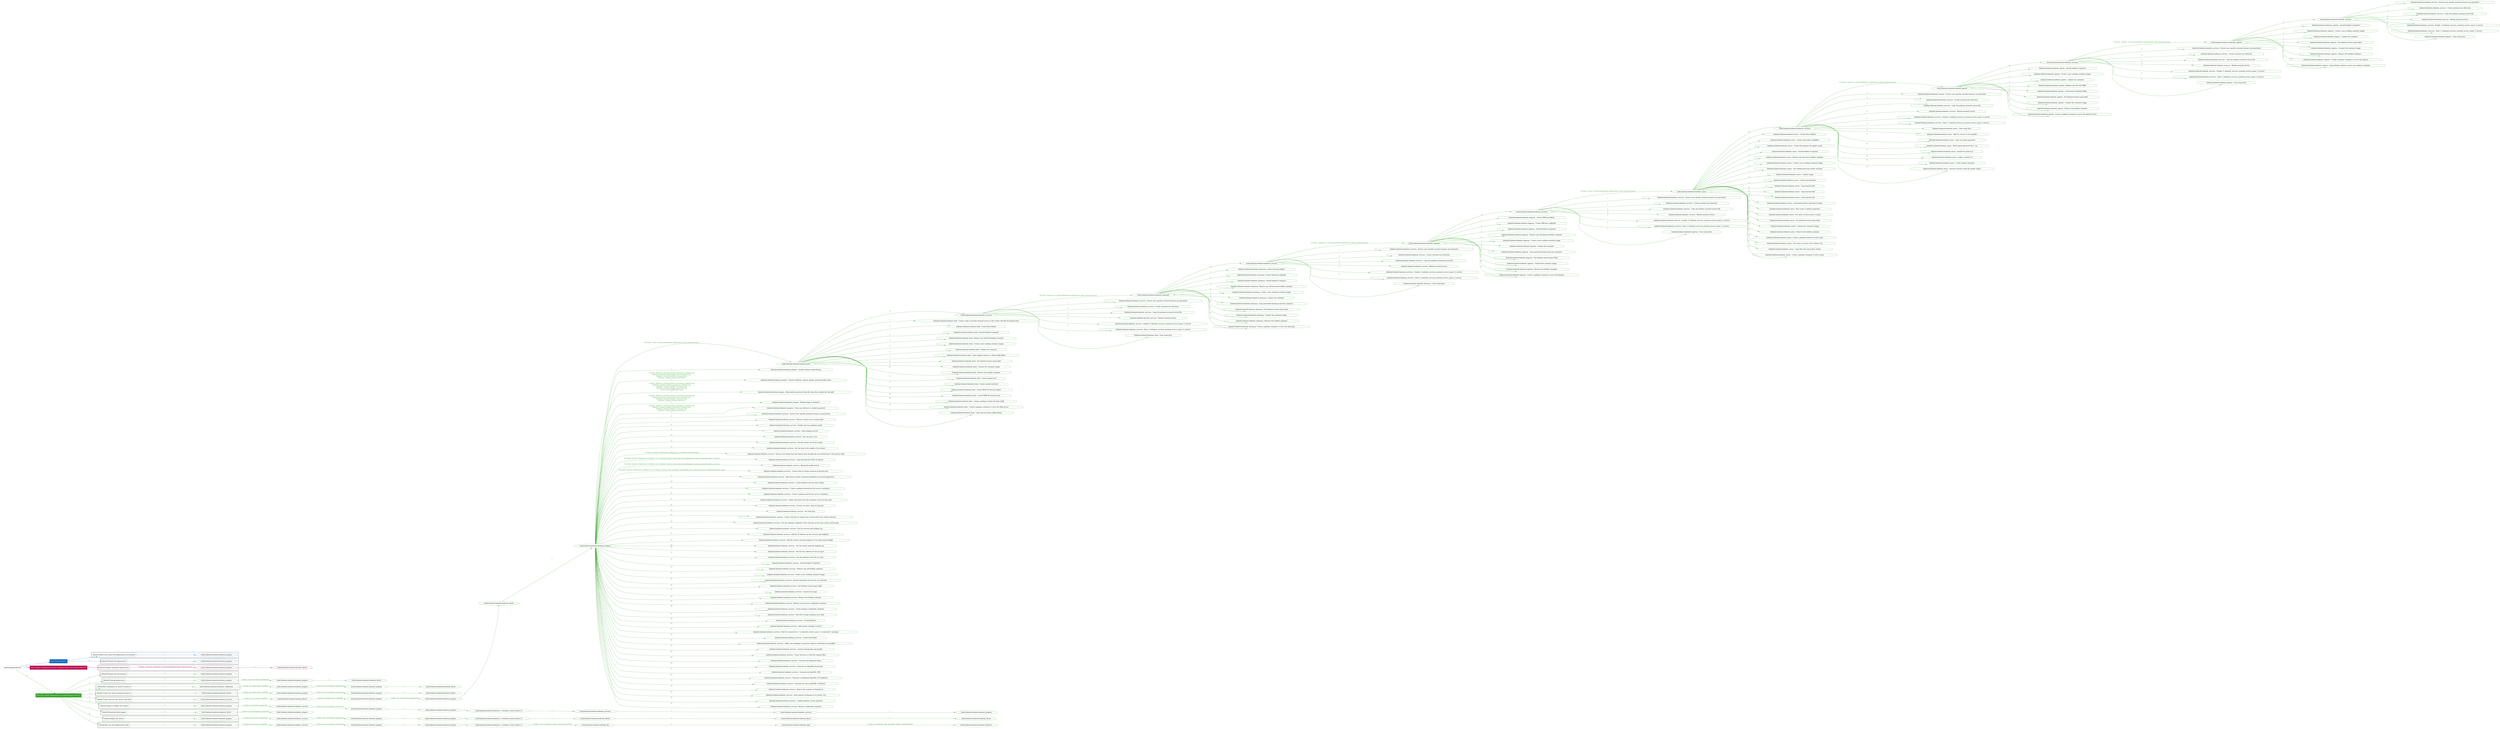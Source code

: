 digraph {
	graph [concentrate=true ordering=in rankdir=LR ratio=fill]
	edge [esep=5 sep=10]
	"kubeinit/playbook.yml" [id=root_node style=dotted]
	play_cebef680 [label="Play: Initial setup (1)" color="#1067bc" fontcolor="#ffffff" id=play_cebef680 shape=box style=filled tooltip=localhost]
	"kubeinit/playbook.yml" -> play_cebef680 [label="1 " color="#1067bc" fontcolor="#1067bc" id=edge_9a94a665 labeltooltip="1 " tooltip="1 "]
	subgraph "kubeinit.kubeinit.kubeinit_prepare" {
		role_89d8f85d [label="[role] kubeinit.kubeinit.kubeinit_prepare" color="#1067bc" id=role_89d8f85d tooltip="kubeinit.kubeinit.kubeinit_prepare"]
	}
	subgraph "kubeinit.kubeinit.kubeinit_prepare" {
		role_781b08b3 [label="[role] kubeinit.kubeinit.kubeinit_prepare" color="#1067bc" id=role_781b08b3 tooltip="kubeinit.kubeinit.kubeinit_prepare"]
	}
	subgraph "Play: Initial setup (1)" {
		play_cebef680 -> block_f25f2c4d [label=1 color="#1067bc" fontcolor="#1067bc" id=edge_93ecab57 labeltooltip=1 tooltip=1]
		subgraph cluster_block_f25f2c4d {
			block_f25f2c4d [label="[block] Gather facts about the deployment environment" color="#1067bc" id=block_f25f2c4d labeltooltip="Gather facts about the deployment environment" shape=box tooltip="Gather facts about the deployment environment"]
			block_f25f2c4d -> role_89d8f85d [label="1 " color="#1067bc" fontcolor="#1067bc" id=edge_488579f7 labeltooltip="1 " tooltip="1 "]
		}
		play_cebef680 -> block_00882cc3 [label=2 color="#1067bc" fontcolor="#1067bc" id=edge_8a8225f8 labeltooltip=2 tooltip=2]
		subgraph cluster_block_00882cc3 {
			block_00882cc3 [label="[block] Prepare the hypervisors" color="#1067bc" id=block_00882cc3 labeltooltip="Prepare the hypervisors" shape=box tooltip="Prepare the hypervisors"]
			block_00882cc3 -> role_781b08b3 [label="1 " color="#1067bc" fontcolor="#1067bc" id=edge_03829470 labeltooltip="1 " tooltip="1 "]
		}
	}
	play_a25bd871 [label="Play: Prepare all hypervisor hosts to deploy service and cluster nodes (0)" color="#bc1052" fontcolor="#ffffff" id=play_a25bd871 shape=box style=filled tooltip="Play: Prepare all hypervisor hosts to deploy service and cluster nodes (0)"]
	"kubeinit/playbook.yml" -> play_a25bd871 [label="2 " color="#bc1052" fontcolor="#bc1052" id=edge_34172c14 labeltooltip="2 " tooltip="2 "]
	subgraph "kubeinit.kubeinit.kubeinit_libvirt" {
		role_4dd06a17 [label="[role] kubeinit.kubeinit.kubeinit_libvirt" color="#bc1052" id=role_4dd06a17 tooltip="kubeinit.kubeinit.kubeinit_libvirt"]
	}
	subgraph "kubeinit.kubeinit.kubeinit_prepare" {
		role_dc39effe [label="[role] kubeinit.kubeinit.kubeinit_prepare" color="#bc1052" id=role_dc39effe tooltip="kubeinit.kubeinit.kubeinit_prepare"]
		role_dc39effe -> role_4dd06a17 [label="1 " color="#bc1052" fontcolor="#bc1052" id=edge_f25f332b labeltooltip="1 " tooltip="1 "]
	}
	subgraph "Play: Prepare all hypervisor hosts to deploy service and cluster nodes (0)" {
		play_a25bd871 -> block_bed83bf3 [label=1 color="#bc1052" fontcolor="#bc1052" id=edge_9c4b4233 labeltooltip=1 tooltip=1]
		subgraph cluster_block_bed83bf3 {
			block_bed83bf3 [label="[block] Prepare individual hypervisors" color="#bc1052" id=block_bed83bf3 labeltooltip="Prepare individual hypervisors" shape=box tooltip="Prepare individual hypervisors"]
			block_bed83bf3 -> role_dc39effe [label="1 [when: inventory_hostname in hostvars['kubeinit-facts'].hypervisors]" color="#bc1052" fontcolor="#bc1052" id=edge_b8563374 labeltooltip="1 [when: inventory_hostname in hostvars['kubeinit-facts'].hypervisors]" tooltip="1 [when: inventory_hostname in hostvars['kubeinit-facts'].hypervisors]"]
		}
	}
	play_1d477ab7 [label="Play: Run cluster deployment on prepared hypervisors (1)" color="#37a22a" fontcolor="#ffffff" id=play_1d477ab7 shape=box style=filled tooltip=localhost]
	"kubeinit/playbook.yml" -> play_1d477ab7 [label="3 " color="#37a22a" fontcolor="#37a22a" id=edge_2498b0d5 labeltooltip="3 " tooltip="3 "]
	subgraph "kubeinit.kubeinit.kubeinit_prepare" {
		role_91a121dc [label="[role] kubeinit.kubeinit.kubeinit_prepare" color="#37a22a" id=role_91a121dc tooltip="kubeinit.kubeinit.kubeinit_prepare"]
	}
	subgraph "kubeinit.kubeinit.kubeinit_libvirt" {
		role_da9e1bfb [label="[role] kubeinit.kubeinit.kubeinit_libvirt" color="#37a22a" id=role_da9e1bfb tooltip="kubeinit.kubeinit.kubeinit_libvirt"]
	}
	subgraph "kubeinit.kubeinit.kubeinit_prepare" {
		role_de5ffb8e [label="[role] kubeinit.kubeinit.kubeinit_prepare" color="#37a22a" id=role_de5ffb8e tooltip="kubeinit.kubeinit.kubeinit_prepare"]
		role_de5ffb8e -> role_da9e1bfb [label="1 " color="#37a22a" fontcolor="#37a22a" id=edge_0ebec30d labeltooltip="1 " tooltip="1 "]
	}
	subgraph "kubeinit.kubeinit.kubeinit_prepare" {
		role_ac7a0389 [label="[role] kubeinit.kubeinit.kubeinit_prepare" color="#37a22a" id=role_ac7a0389 tooltip="kubeinit.kubeinit.kubeinit_prepare"]
		role_ac7a0389 -> role_de5ffb8e [label="1 [when: not environment_prepared]" color="#37a22a" fontcolor="#37a22a" id=edge_bae1c2f6 labeltooltip="1 [when: not environment_prepared]" tooltip="1 [when: not environment_prepared]"]
	}
	subgraph "kubeinit.kubeinit.kubeinit_libvirt" {
		role_ff986e4b [label="[role] kubeinit.kubeinit.kubeinit_libvirt" color="#37a22a" id=role_ff986e4b tooltip="kubeinit.kubeinit.kubeinit_libvirt"]
	}
	subgraph "kubeinit.kubeinit.kubeinit_prepare" {
		role_cc73b1de [label="[role] kubeinit.kubeinit.kubeinit_prepare" color="#37a22a" id=role_cc73b1de tooltip="kubeinit.kubeinit.kubeinit_prepare"]
		role_cc73b1de -> role_ff986e4b [label="1 " color="#37a22a" fontcolor="#37a22a" id=edge_d1e6ca23 labeltooltip="1 " tooltip="1 "]
	}
	subgraph "kubeinit.kubeinit.kubeinit_prepare" {
		role_5820d440 [label="[role] kubeinit.kubeinit.kubeinit_prepare" color="#37a22a" id=role_5820d440 tooltip="kubeinit.kubeinit.kubeinit_prepare"]
		role_5820d440 -> role_cc73b1de [label="1 [when: not environment_prepared]" color="#37a22a" fontcolor="#37a22a" id=edge_902a5430 labeltooltip="1 [when: not environment_prepared]" tooltip="1 [when: not environment_prepared]"]
	}
	subgraph "kubeinit.kubeinit.kubeinit_validations" {
		role_836ec6c3 [label="[role] kubeinit.kubeinit.kubeinit_validations" color="#37a22a" id=role_836ec6c3 tooltip="kubeinit.kubeinit.kubeinit_validations"]
		role_836ec6c3 -> role_5820d440 [label="1 [when: not hypervisors_cleaned]" color="#37a22a" fontcolor="#37a22a" id=edge_9087de4f labeltooltip="1 [when: not hypervisors_cleaned]" tooltip="1 [when: not hypervisors_cleaned]"]
	}
	subgraph "kubeinit.kubeinit.kubeinit_libvirt" {
		role_c5e6b7f2 [label="[role] kubeinit.kubeinit.kubeinit_libvirt" color="#37a22a" id=role_c5e6b7f2 tooltip="kubeinit.kubeinit.kubeinit_libvirt"]
	}
	subgraph "kubeinit.kubeinit.kubeinit_prepare" {
		role_ddeb980c [label="[role] kubeinit.kubeinit.kubeinit_prepare" color="#37a22a" id=role_ddeb980c tooltip="kubeinit.kubeinit.kubeinit_prepare"]
		role_ddeb980c -> role_c5e6b7f2 [label="1 " color="#37a22a" fontcolor="#37a22a" id=edge_af253e43 labeltooltip="1 " tooltip="1 "]
	}
	subgraph "kubeinit.kubeinit.kubeinit_prepare" {
		role_80273656 [label="[role] kubeinit.kubeinit.kubeinit_prepare" color="#37a22a" id=role_80273656 tooltip="kubeinit.kubeinit.kubeinit_prepare"]
		role_80273656 -> role_ddeb980c [label="1 [when: not environment_prepared]" color="#37a22a" fontcolor="#37a22a" id=edge_a905f022 labeltooltip="1 [when: not environment_prepared]" tooltip="1 [when: not environment_prepared]"]
	}
	subgraph "kubeinit.kubeinit.kubeinit_libvirt" {
		role_5f4d5d6c [label="[role] kubeinit.kubeinit.kubeinit_libvirt" color="#37a22a" id=role_5f4d5d6c tooltip="kubeinit.kubeinit.kubeinit_libvirt"]
		role_5f4d5d6c -> role_80273656 [label="1 [when: not hypervisors_cleaned]" color="#37a22a" fontcolor="#37a22a" id=edge_67f76f28 labeltooltip="1 [when: not hypervisors_cleaned]" tooltip="1 [when: not hypervisors_cleaned]"]
	}
	subgraph "kubeinit.kubeinit.kubeinit_services" {
		role_f6eda3b0 [label="[role] kubeinit.kubeinit.kubeinit_services" color="#37a22a" id=role_f6eda3b0 tooltip="kubeinit.kubeinit.kubeinit_services"]
		task_fc4ebfea [label="kubeinit.kubeinit.kubeinit_services : Ensure user specific systemd instance are persistent" color="#37a22a" id=task_fc4ebfea shape=octagon tooltip="kubeinit.kubeinit.kubeinit_services : Ensure user specific systemd instance are persistent"]
		role_f6eda3b0 -> task_fc4ebfea [label="1 " color="#37a22a" fontcolor="#37a22a" id=edge_48c5c921 labeltooltip="1 " tooltip="1 "]
		task_5826bb41 [label="kubeinit.kubeinit.kubeinit_services : Create systemd user directory" color="#37a22a" id=task_5826bb41 shape=octagon tooltip="kubeinit.kubeinit.kubeinit_services : Create systemd user directory"]
		role_f6eda3b0 -> task_5826bb41 [label="2 " color="#37a22a" fontcolor="#37a22a" id=edge_5cf13913 labeltooltip="2 " tooltip="2 "]
		task_6ea4d2f4 [label="kubeinit.kubeinit.kubeinit_services : Copy the podman systemd service file" color="#37a22a" id=task_6ea4d2f4 shape=octagon tooltip="kubeinit.kubeinit.kubeinit_services : Copy the podman systemd service file"]
		role_f6eda3b0 -> task_6ea4d2f4 [label="3 " color="#37a22a" fontcolor="#37a22a" id=edge_14ba592b labeltooltip="3 " tooltip="3 "]
		task_dde0b397 [label="kubeinit.kubeinit.kubeinit_services : Reload systemd service" color="#37a22a" id=task_dde0b397 shape=octagon tooltip="kubeinit.kubeinit.kubeinit_services : Reload systemd service"]
		role_f6eda3b0 -> task_dde0b397 [label="4 " color="#37a22a" fontcolor="#37a22a" id=edge_15f0b09d labeltooltip="4 " tooltip="4 "]
		task_2a6a6525 [label="kubeinit.kubeinit.kubeinit_services : Enable {{ kubeinit_services_systemd_service_name }}.service" color="#37a22a" id=task_2a6a6525 shape=octagon tooltip="kubeinit.kubeinit.kubeinit_services : Enable {{ kubeinit_services_systemd_service_name }}.service"]
		role_f6eda3b0 -> task_2a6a6525 [label="5 " color="#37a22a" fontcolor="#37a22a" id=edge_0168f210 labeltooltip="5 " tooltip="5 "]
		task_d1c40d87 [label="kubeinit.kubeinit.kubeinit_services : Start {{ kubeinit_services_systemd_service_name }}.service" color="#37a22a" id=task_d1c40d87 shape=octagon tooltip="kubeinit.kubeinit.kubeinit_services : Start {{ kubeinit_services_systemd_service_name }}.service"]
		role_f6eda3b0 -> task_d1c40d87 [label="6 " color="#37a22a" fontcolor="#37a22a" id=edge_cbb4ac64 labeltooltip="6 " tooltip="6 "]
		task_56560e36 [label="kubeinit.kubeinit.kubeinit_registry : Clear temp facts" color="#37a22a" id=task_56560e36 shape=octagon tooltip="kubeinit.kubeinit.kubeinit_registry : Clear temp facts"]
		role_f6eda3b0 -> task_56560e36 [label="7 " color="#37a22a" fontcolor="#37a22a" id=edge_7553c9f2 labeltooltip="7 " tooltip="7 "]
	}
	subgraph "kubeinit.kubeinit.kubeinit_registry" {
		role_48701977 [label="[role] kubeinit.kubeinit.kubeinit_registry" color="#37a22a" id=role_48701977 tooltip="kubeinit.kubeinit.kubeinit_registry"]
		task_6da6c043 [label="kubeinit.kubeinit.kubeinit_registry : Install buildah if required" color="#37a22a" id=task_6da6c043 shape=octagon tooltip="kubeinit.kubeinit.kubeinit_registry : Install buildah if required"]
		role_48701977 -> task_6da6c043 [label="1 " color="#37a22a" fontcolor="#37a22a" id=edge_b7f5a52f labeltooltip="1 " tooltip="1 "]
		task_12fd8286 [label="kubeinit.kubeinit.kubeinit_registry : Create a new working container image" color="#37a22a" id=task_12fd8286 shape=octagon tooltip="kubeinit.kubeinit.kubeinit_registry : Create a new working container image"]
		role_48701977 -> task_12fd8286 [label="2 " color="#37a22a" fontcolor="#37a22a" id=edge_be66b2c7 labeltooltip="2 " tooltip="2 "]
		task_92e6c885 [label="kubeinit.kubeinit.kubeinit_registry : Update the container" color="#37a22a" id=task_92e6c885 shape=octagon tooltip="kubeinit.kubeinit.kubeinit_registry : Update the container"]
		role_48701977 -> task_92e6c885 [label="3 " color="#37a22a" fontcolor="#37a22a" id=edge_382af545 labeltooltip="3 " tooltip="3 "]
		task_6d5f66dd [label="kubeinit.kubeinit.kubeinit_registry : Set kubeinit-cluster-name label" color="#37a22a" id=task_6d5f66dd shape=octagon tooltip="kubeinit.kubeinit.kubeinit_registry : Set kubeinit-cluster-name label"]
		role_48701977 -> task_6d5f66dd [label="4 " color="#37a22a" fontcolor="#37a22a" id=edge_45554840 labeltooltip="4 " tooltip="4 "]
		task_8172f6da [label="kubeinit.kubeinit.kubeinit_registry : Commit the container image" color="#37a22a" id=task_8172f6da shape=octagon tooltip="kubeinit.kubeinit.kubeinit_registry : Commit the container image"]
		role_48701977 -> task_8172f6da [label="5 " color="#37a22a" fontcolor="#37a22a" id=edge_72a7cdb8 labeltooltip="5 " tooltip="5 "]
		task_a58f2f9d [label="kubeinit.kubeinit.kubeinit_registry : Remove the buildah container" color="#37a22a" id=task_a58f2f9d shape=octagon tooltip="kubeinit.kubeinit.kubeinit_registry : Remove the buildah container"]
		role_48701977 -> task_a58f2f9d [label="6 " color="#37a22a" fontcolor="#37a22a" id=edge_5a75331a labeltooltip="6 " tooltip="6 "]
		task_47a979ed [label="kubeinit.kubeinit.kubeinit_registry : Create a podman container to serve the registry" color="#37a22a" id=task_47a979ed shape=octagon tooltip="kubeinit.kubeinit.kubeinit_registry : Create a podman container to serve the registry"]
		role_48701977 -> task_47a979ed [label="7 " color="#37a22a" fontcolor="#37a22a" id=edge_f2277ba2 labeltooltip="7 " tooltip="7 "]
		task_a2ae74e9 [label="kubeinit.kubeinit.kubeinit_registry : Copy kubeinit registry secrets into registry container" color="#37a22a" id=task_a2ae74e9 shape=octagon tooltip="kubeinit.kubeinit.kubeinit_registry : Copy kubeinit registry secrets into registry container"]
		role_48701977 -> task_a2ae74e9 [label="8 " color="#37a22a" fontcolor="#37a22a" id=edge_fa7bcb47 labeltooltip="8 " tooltip="8 "]
		role_48701977 -> role_f6eda3b0 [label="9 " color="#37a22a" fontcolor="#37a22a" id=edge_641fa97a labeltooltip="9 " tooltip="9 "]
	}
	subgraph "kubeinit.kubeinit.kubeinit_services" {
		role_7bf61eea [label="[role] kubeinit.kubeinit.kubeinit_services" color="#37a22a" id=role_7bf61eea tooltip="kubeinit.kubeinit.kubeinit_services"]
		task_aa802787 [label="kubeinit.kubeinit.kubeinit_services : Ensure user specific systemd instance are persistent" color="#37a22a" id=task_aa802787 shape=octagon tooltip="kubeinit.kubeinit.kubeinit_services : Ensure user specific systemd instance are persistent"]
		role_7bf61eea -> task_aa802787 [label="1 " color="#37a22a" fontcolor="#37a22a" id=edge_ceaa8fa2 labeltooltip="1 " tooltip="1 "]
		task_35ce3b33 [label="kubeinit.kubeinit.kubeinit_services : Create systemd user directory" color="#37a22a" id=task_35ce3b33 shape=octagon tooltip="kubeinit.kubeinit.kubeinit_services : Create systemd user directory"]
		role_7bf61eea -> task_35ce3b33 [label="2 " color="#37a22a" fontcolor="#37a22a" id=edge_f7fa2993 labeltooltip="2 " tooltip="2 "]
		task_27a5a036 [label="kubeinit.kubeinit.kubeinit_services : Copy the podman systemd service file" color="#37a22a" id=task_27a5a036 shape=octagon tooltip="kubeinit.kubeinit.kubeinit_services : Copy the podman systemd service file"]
		role_7bf61eea -> task_27a5a036 [label="3 " color="#37a22a" fontcolor="#37a22a" id=edge_49b2fed9 labeltooltip="3 " tooltip="3 "]
		task_59fa1b7e [label="kubeinit.kubeinit.kubeinit_services : Reload systemd service" color="#37a22a" id=task_59fa1b7e shape=octagon tooltip="kubeinit.kubeinit.kubeinit_services : Reload systemd service"]
		role_7bf61eea -> task_59fa1b7e [label="4 " color="#37a22a" fontcolor="#37a22a" id=edge_7d7db2af labeltooltip="4 " tooltip="4 "]
		task_91cbfde1 [label="kubeinit.kubeinit.kubeinit_services : Enable {{ kubeinit_services_systemd_service_name }}.service" color="#37a22a" id=task_91cbfde1 shape=octagon tooltip="kubeinit.kubeinit.kubeinit_services : Enable {{ kubeinit_services_systemd_service_name }}.service"]
		role_7bf61eea -> task_91cbfde1 [label="5 " color="#37a22a" fontcolor="#37a22a" id=edge_0b8274ed labeltooltip="5 " tooltip="5 "]
		task_eaee5e78 [label="kubeinit.kubeinit.kubeinit_services : Start {{ kubeinit_services_systemd_service_name }}.service" color="#37a22a" id=task_eaee5e78 shape=octagon tooltip="kubeinit.kubeinit.kubeinit_services : Start {{ kubeinit_services_systemd_service_name }}.service"]
		role_7bf61eea -> task_eaee5e78 [label="6 " color="#37a22a" fontcolor="#37a22a" id=edge_6bfda72a labeltooltip="6 " tooltip="6 "]
		task_e6640da4 [label="kubeinit.kubeinit.kubeinit_apache : Clear temp facts" color="#37a22a" id=task_e6640da4 shape=octagon tooltip="kubeinit.kubeinit.kubeinit_apache : Clear temp facts"]
		role_7bf61eea -> task_e6640da4 [label="7 " color="#37a22a" fontcolor="#37a22a" id=edge_fede107f labeltooltip="7 " tooltip="7 "]
		role_7bf61eea -> role_48701977 [label="8 [when: 'registry' in hostvars[kubeinit_deployment_node_name].services]" color="#37a22a" fontcolor="#37a22a" id=edge_30615352 labeltooltip="8 [when: 'registry' in hostvars[kubeinit_deployment_node_name].services]" tooltip="8 [when: 'registry' in hostvars[kubeinit_deployment_node_name].services]"]
	}
	subgraph "kubeinit.kubeinit.kubeinit_apache" {
		role_2118f668 [label="[role] kubeinit.kubeinit.kubeinit_apache" color="#37a22a" id=role_2118f668 tooltip="kubeinit.kubeinit.kubeinit_apache"]
		task_16d339f4 [label="kubeinit.kubeinit.kubeinit_apache : Install buildah if required" color="#37a22a" id=task_16d339f4 shape=octagon tooltip="kubeinit.kubeinit.kubeinit_apache : Install buildah if required"]
		role_2118f668 -> task_16d339f4 [label="1 " color="#37a22a" fontcolor="#37a22a" id=edge_29e7e3aa labeltooltip="1 " tooltip="1 "]
		task_d8ed4518 [label="kubeinit.kubeinit.kubeinit_apache : Create a new working container image" color="#37a22a" id=task_d8ed4518 shape=octagon tooltip="kubeinit.kubeinit.kubeinit_apache : Create a new working container image"]
		role_2118f668 -> task_d8ed4518 [label="2 " color="#37a22a" fontcolor="#37a22a" id=edge_09087f1f labeltooltip="2 " tooltip="2 "]
		task_5464cbd7 [label="kubeinit.kubeinit.kubeinit_apache : Update the container" color="#37a22a" id=task_5464cbd7 shape=octagon tooltip="kubeinit.kubeinit.kubeinit_apache : Update the container"]
		role_2118f668 -> task_5464cbd7 [label="3 " color="#37a22a" fontcolor="#37a22a" id=edge_fd463d16 labeltooltip="3 " tooltip="3 "]
		task_caa8be56 [label="kubeinit.kubeinit.kubeinit_apache : Replace port 80 with 8080" color="#37a22a" id=task_caa8be56 shape=octagon tooltip="kubeinit.kubeinit.kubeinit_apache : Replace port 80 with 8080"]
		role_2118f668 -> task_caa8be56 [label="4 " color="#37a22a" fontcolor="#37a22a" id=edge_0fa264cb labeltooltip="4 " tooltip="4 "]
		task_247e0f09 [label="kubeinit.kubeinit.kubeinit_apache : Create link to kubeinit folder" color="#37a22a" id=task_247e0f09 shape=octagon tooltip="kubeinit.kubeinit.kubeinit_apache : Create link to kubeinit folder"]
		role_2118f668 -> task_247e0f09 [label="5 " color="#37a22a" fontcolor="#37a22a" id=edge_f2f5736e labeltooltip="5 " tooltip="5 "]
		task_5e8aadaa [label="kubeinit.kubeinit.kubeinit_apache : Set kubeinit-cluster-name label" color="#37a22a" id=task_5e8aadaa shape=octagon tooltip="kubeinit.kubeinit.kubeinit_apache : Set kubeinit-cluster-name label"]
		role_2118f668 -> task_5e8aadaa [label="6 " color="#37a22a" fontcolor="#37a22a" id=edge_4a963a6d labeltooltip="6 " tooltip="6 "]
		task_558f0df4 [label="kubeinit.kubeinit.kubeinit_apache : Commit the container image" color="#37a22a" id=task_558f0df4 shape=octagon tooltip="kubeinit.kubeinit.kubeinit_apache : Commit the container image"]
		role_2118f668 -> task_558f0df4 [label="7 " color="#37a22a" fontcolor="#37a22a" id=edge_e7c58c94 labeltooltip="7 " tooltip="7 "]
		task_82858769 [label="kubeinit.kubeinit.kubeinit_apache : Remove the buildah container" color="#37a22a" id=task_82858769 shape=octagon tooltip="kubeinit.kubeinit.kubeinit_apache : Remove the buildah container"]
		role_2118f668 -> task_82858769 [label="8 " color="#37a22a" fontcolor="#37a22a" id=edge_5074781b labeltooltip="8 " tooltip="8 "]
		task_52ab8449 [label="kubeinit.kubeinit.kubeinit_apache : Create a podman container to serve the Apache server" color="#37a22a" id=task_52ab8449 shape=octagon tooltip="kubeinit.kubeinit.kubeinit_apache : Create a podman container to serve the Apache server"]
		role_2118f668 -> task_52ab8449 [label="9 " color="#37a22a" fontcolor="#37a22a" id=edge_3aa55189 labeltooltip="9 " tooltip="9 "]
		role_2118f668 -> role_7bf61eea [label="10 " color="#37a22a" fontcolor="#37a22a" id=edge_d3d57312 labeltooltip="10 " tooltip="10 "]
	}
	subgraph "kubeinit.kubeinit.kubeinit_services" {
		role_e7291dc8 [label="[role] kubeinit.kubeinit.kubeinit_services" color="#37a22a" id=role_e7291dc8 tooltip="kubeinit.kubeinit.kubeinit_services"]
		task_be164248 [label="kubeinit.kubeinit.kubeinit_services : Ensure user specific systemd instance are persistent" color="#37a22a" id=task_be164248 shape=octagon tooltip="kubeinit.kubeinit.kubeinit_services : Ensure user specific systemd instance are persistent"]
		role_e7291dc8 -> task_be164248 [label="1 " color="#37a22a" fontcolor="#37a22a" id=edge_c4b83e80 labeltooltip="1 " tooltip="1 "]
		task_b1c74ac6 [label="kubeinit.kubeinit.kubeinit_services : Create systemd user directory" color="#37a22a" id=task_b1c74ac6 shape=octagon tooltip="kubeinit.kubeinit.kubeinit_services : Create systemd user directory"]
		role_e7291dc8 -> task_b1c74ac6 [label="2 " color="#37a22a" fontcolor="#37a22a" id=edge_fe0dda44 labeltooltip="2 " tooltip="2 "]
		task_0ffb7001 [label="kubeinit.kubeinit.kubeinit_services : Copy the podman systemd service file" color="#37a22a" id=task_0ffb7001 shape=octagon tooltip="kubeinit.kubeinit.kubeinit_services : Copy the podman systemd service file"]
		role_e7291dc8 -> task_0ffb7001 [label="3 " color="#37a22a" fontcolor="#37a22a" id=edge_b05a69d5 labeltooltip="3 " tooltip="3 "]
		task_683936d6 [label="kubeinit.kubeinit.kubeinit_services : Reload systemd service" color="#37a22a" id=task_683936d6 shape=octagon tooltip="kubeinit.kubeinit.kubeinit_services : Reload systemd service"]
		role_e7291dc8 -> task_683936d6 [label="4 " color="#37a22a" fontcolor="#37a22a" id=edge_ec60ed27 labeltooltip="4 " tooltip="4 "]
		task_9367c583 [label="kubeinit.kubeinit.kubeinit_services : Enable {{ kubeinit_services_systemd_service_name }}.service" color="#37a22a" id=task_9367c583 shape=octagon tooltip="kubeinit.kubeinit.kubeinit_services : Enable {{ kubeinit_services_systemd_service_name }}.service"]
		role_e7291dc8 -> task_9367c583 [label="5 " color="#37a22a" fontcolor="#37a22a" id=edge_8a2da3f7 labeltooltip="5 " tooltip="5 "]
		task_0e0aa88d [label="kubeinit.kubeinit.kubeinit_services : Start {{ kubeinit_services_systemd_service_name }}.service" color="#37a22a" id=task_0e0aa88d shape=octagon tooltip="kubeinit.kubeinit.kubeinit_services : Start {{ kubeinit_services_systemd_service_name }}.service"]
		role_e7291dc8 -> task_0e0aa88d [label="6 " color="#37a22a" fontcolor="#37a22a" id=edge_ada15c31 labeltooltip="6 " tooltip="6 "]
		task_68d17b88 [label="kubeinit.kubeinit.kubeinit_nexus : Clear temp facts" color="#37a22a" id=task_68d17b88 shape=octagon tooltip="kubeinit.kubeinit.kubeinit_nexus : Clear temp facts"]
		role_e7291dc8 -> task_68d17b88 [label="7 " color="#37a22a" fontcolor="#37a22a" id=edge_c7976c00 labeltooltip="7 " tooltip="7 "]
		task_0e381c21 [label="kubeinit.kubeinit.kubeinit_nexus : Wait for service to be available" color="#37a22a" id=task_0e381c21 shape=octagon tooltip="kubeinit.kubeinit.kubeinit_nexus : Wait for service to be available"]
		role_e7291dc8 -> task_0e381c21 [label="8 " color="#37a22a" fontcolor="#37a22a" id=edge_558c8f8d labeltooltip="8 " tooltip="8 "]
		task_e31809e9 [label="kubeinit.kubeinit.kubeinit_nexus : Copy out admin password" color="#37a22a" id=task_e31809e9 shape=octagon tooltip="kubeinit.kubeinit.kubeinit_nexus : Copy out admin password"]
		role_e7291dc8 -> task_e31809e9 [label="9 " color="#37a22a" fontcolor="#37a22a" id=edge_3d58c188 labeltooltip="9 " tooltip="9 "]
		task_4f0569ec [label="kubeinit.kubeinit.kubeinit_nexus : Read admin password into a var" color="#37a22a" id=task_4f0569ec shape=octagon tooltip="kubeinit.kubeinit.kubeinit_nexus : Read admin password into a var"]
		role_e7291dc8 -> task_4f0569ec [label="10 " color="#37a22a" fontcolor="#37a22a" id=edge_5e48fd8c labeltooltip="10 " tooltip="10 "]
		task_28ea5f8b [label="kubeinit.kubeinit.kubeinit_nexus : Install the nexus3 cli" color="#37a22a" id=task_28ea5f8b shape=octagon tooltip="kubeinit.kubeinit.kubeinit_nexus : Install the nexus3 cli"]
		role_e7291dc8 -> task_28ea5f8b [label="11 " color="#37a22a" fontcolor="#37a22a" id=edge_084253eb labeltooltip="11 " tooltip="11 "]
		task_7a45b414 [label="kubeinit.kubeinit.kubeinit_nexus : Login to nexus3 cli" color="#37a22a" id=task_7a45b414 shape=octagon tooltip="kubeinit.kubeinit.kubeinit_nexus : Login to nexus3 cli"]
		role_e7291dc8 -> task_7a45b414 [label="12 " color="#37a22a" fontcolor="#37a22a" id=edge_c10e23a7 labeltooltip="12 " tooltip="12 "]
		task_779294ca [label="kubeinit.kubeinit.kubeinit_nexus : Create docker repository" color="#37a22a" id=task_779294ca shape=octagon tooltip="kubeinit.kubeinit.kubeinit_nexus : Create docker repository"]
		role_e7291dc8 -> task_779294ca [label="13 " color="#37a22a" fontcolor="#37a22a" id=edge_2d342bfa labeltooltip="13 " tooltip="13 "]
		task_7a1fbfac [label="kubeinit.kubeinit.kubeinit_nexus : Activate security realm for docker tokens" color="#37a22a" id=task_7a1fbfac shape=octagon tooltip="kubeinit.kubeinit.kubeinit_nexus : Activate security realm for docker tokens"]
		role_e7291dc8 -> task_7a1fbfac [label="14 " color="#37a22a" fontcolor="#37a22a" id=edge_dd01433c labeltooltip="14 " tooltip="14 "]
		role_e7291dc8 -> role_2118f668 [label="15 [when: 'apache' in hostvars[kubeinit_deployment_node_name].services]" color="#37a22a" fontcolor="#37a22a" id=edge_f8219389 labeltooltip="15 [when: 'apache' in hostvars[kubeinit_deployment_node_name].services]" tooltip="15 [when: 'apache' in hostvars[kubeinit_deployment_node_name].services]"]
	}
	subgraph "kubeinit.kubeinit.kubeinit_nexus" {
		role_bbfe5918 [label="[role] kubeinit.kubeinit.kubeinit_nexus" color="#37a22a" id=role_bbfe5918 tooltip="kubeinit.kubeinit.kubeinit_nexus"]
		task_f8415781 [label="kubeinit.kubeinit.kubeinit_nexus : Create Nexus folders" color="#37a22a" id=task_f8415781 shape=octagon tooltip="kubeinit.kubeinit.kubeinit_nexus : Create Nexus folders"]
		role_bbfe5918 -> task_f8415781 [label="1 " color="#37a22a" fontcolor="#37a22a" id=edge_4a6e8baa labeltooltip="1 " tooltip="1 "]
		task_5c478107 [label="kubeinit.kubeinit.kubeinit_nexus : Create nexus-data subfolders" color="#37a22a" id=task_5c478107 shape=octagon tooltip="kubeinit.kubeinit.kubeinit_nexus : Create nexus-data subfolders"]
		role_bbfe5918 -> task_5c478107 [label="2 " color="#37a22a" fontcolor="#37a22a" id=edge_a5a75f4f labeltooltip="2 " tooltip="2 "]
		task_4eed4e8f [label="kubeinit.kubeinit.kubeinit_nexus : Create the property file update script" color="#37a22a" id=task_4eed4e8f shape=octagon tooltip="kubeinit.kubeinit.kubeinit_nexus : Create the property file update script"]
		role_bbfe5918 -> task_4eed4e8f [label="3 " color="#37a22a" fontcolor="#37a22a" id=edge_e5dfd4a5 labeltooltip="3 " tooltip="3 "]
		task_edd4c88a [label="kubeinit.kubeinit.kubeinit_nexus : Install buildah if required" color="#37a22a" id=task_edd4c88a shape=octagon tooltip="kubeinit.kubeinit.kubeinit_nexus : Install buildah if required"]
		role_bbfe5918 -> task_edd4c88a [label="4 " color="#37a22a" fontcolor="#37a22a" id=edge_7edc38cd labeltooltip="4 " tooltip="4 "]
		task_7836744a [label="kubeinit.kubeinit.kubeinit_nexus : Remove any old nexus buildah container" color="#37a22a" id=task_7836744a shape=octagon tooltip="kubeinit.kubeinit.kubeinit_nexus : Remove any old nexus buildah container"]
		role_bbfe5918 -> task_7836744a [label="5 " color="#37a22a" fontcolor="#37a22a" id=edge_722ffd0f labeltooltip="5 " tooltip="5 "]
		task_c1b52284 [label="kubeinit.kubeinit.kubeinit_nexus : Create a new working container image" color="#37a22a" id=task_c1b52284 shape=octagon tooltip="kubeinit.kubeinit.kubeinit_nexus : Create a new working container image"]
		role_bbfe5918 -> task_c1b52284 [label="6 " color="#37a22a" fontcolor="#37a22a" id=edge_38510c5f labeltooltip="6 " tooltip="6 "]
		task_77420f93 [label="kubeinit.kubeinit.kubeinit_nexus : Set working directory inside container" color="#37a22a" id=task_77420f93 shape=octagon tooltip="kubeinit.kubeinit.kubeinit_nexus : Set working directory inside container"]
		role_bbfe5918 -> task_77420f93 [label="7 " color="#37a22a" fontcolor="#37a22a" id=edge_b385b204 labeltooltip="7 " tooltip="7 "]
		task_d3353f20 [label="kubeinit.kubeinit.kubeinit_nexus : Update image" color="#37a22a" id=task_d3353f20 shape=octagon tooltip="kubeinit.kubeinit.kubeinit_nexus : Update image"]
		role_bbfe5918 -> task_d3353f20 [label="8 " color="#37a22a" fontcolor="#37a22a" id=edge_73b0fd79 labeltooltip="8 " tooltip="8 "]
		task_3effee97 [label="kubeinit.kubeinit.kubeinit_nexus : Create java keystore" color="#37a22a" id=task_3effee97 shape=octagon tooltip="kubeinit.kubeinit.kubeinit_nexus : Create java keystore"]
		role_bbfe5918 -> task_3effee97 [label="9 " color="#37a22a" fontcolor="#37a22a" id=edge_2e426cd8 labeltooltip="9 " tooltip="9 "]
		task_c5f02c68 [label="kubeinit.kubeinit.kubeinit_nexus : Copy keystore file" color="#37a22a" id=task_c5f02c68 shape=octagon tooltip="kubeinit.kubeinit.kubeinit_nexus : Copy keystore file"]
		role_bbfe5918 -> task_c5f02c68 [label="10 " color="#37a22a" fontcolor="#37a22a" id=edge_88da4882 labeltooltip="10 " tooltip="10 "]
		task_0697b897 [label="kubeinit.kubeinit.kubeinit_nexus : Copy keystore file" color="#37a22a" id=task_0697b897 shape=octagon tooltip="kubeinit.kubeinit.kubeinit_nexus : Copy keystore file"]
		role_bbfe5918 -> task_0697b897 [label="11 " color="#37a22a" fontcolor="#37a22a" id=edge_0b1e5fd1 labeltooltip="11 " tooltip="11 "]
		task_cc0121a4 [label="kubeinit.kubeinit.kubeinit_nexus : Copy keystore file" color="#37a22a" id=task_cc0121a4 shape=octagon tooltip="kubeinit.kubeinit.kubeinit_nexus : Copy keystore file"]
		role_bbfe5918 -> task_cc0121a4 [label="12 " color="#37a22a" fontcolor="#37a22a" id=edge_fc8785d0 labeltooltip="12 " tooltip="12 "]
		task_0241f079 [label="kubeinit.kubeinit.kubeinit_nexus : Link keystore file to alternate location" color="#37a22a" id=task_0241f079 shape=octagon tooltip="kubeinit.kubeinit.kubeinit_nexus : Link keystore file to alternate location"]
		role_bbfe5918 -> task_0241f079 [label="13 " color="#37a22a" fontcolor="#37a22a" id=edge_ec50a6a2 labeltooltip="13 " tooltip="13 "]
		task_df41136e [label="kubeinit.kubeinit.kubeinit_nexus : Run script to update properties" color="#37a22a" id=task_df41136e shape=octagon tooltip="kubeinit.kubeinit.kubeinit_nexus : Run script to update properties"]
		role_bbfe5918 -> task_df41136e [label="14 " color="#37a22a" fontcolor="#37a22a" id=edge_b7c265d3 labeltooltip="14 " tooltip="14 "]
		task_285315c7 [label="kubeinit.kubeinit.kubeinit_nexus : Set owner of nexus data to nexus" color="#37a22a" id=task_285315c7 shape=octagon tooltip="kubeinit.kubeinit.kubeinit_nexus : Set owner of nexus data to nexus"]
		role_bbfe5918 -> task_285315c7 [label="15 " color="#37a22a" fontcolor="#37a22a" id=edge_12701737 labeltooltip="15 " tooltip="15 "]
		task_090f3861 [label="kubeinit.kubeinit.kubeinit_nexus : Set kubeinit-cluster-name label" color="#37a22a" id=task_090f3861 shape=octagon tooltip="kubeinit.kubeinit.kubeinit_nexus : Set kubeinit-cluster-name label"]
		role_bbfe5918 -> task_090f3861 [label="16 " color="#37a22a" fontcolor="#37a22a" id=edge_e2869e9b labeltooltip="16 " tooltip="16 "]
		task_fbc7bb94 [label="kubeinit.kubeinit.kubeinit_nexus : Commit the container image" color="#37a22a" id=task_fbc7bb94 shape=octagon tooltip="kubeinit.kubeinit.kubeinit_nexus : Commit the container image"]
		role_bbfe5918 -> task_fbc7bb94 [label="17 " color="#37a22a" fontcolor="#37a22a" id=edge_8b7f5ab7 labeltooltip="17 " tooltip="17 "]
		task_d218585b [label="kubeinit.kubeinit.kubeinit_nexus : Remove the buildah container" color="#37a22a" id=task_d218585b shape=octagon tooltip="kubeinit.kubeinit.kubeinit_nexus : Remove the buildah container"]
		role_bbfe5918 -> task_d218585b [label="18 " color="#37a22a" fontcolor="#37a22a" id=edge_36f0b39c labeltooltip="18 " tooltip="18 "]
		task_b12e428f [label="kubeinit.kubeinit.kubeinit_nexus : Create a podman volume for nexus data" color="#37a22a" id=task_b12e428f shape=octagon tooltip="kubeinit.kubeinit.kubeinit_nexus : Create a podman volume for nexus data"]
		role_bbfe5918 -> task_b12e428f [label="19 " color="#37a22a" fontcolor="#37a22a" id=edge_58fc5518 labeltooltip="19 " tooltip="19 "]
		task_af1dd2d9 [label="kubeinit.kubeinit.kubeinit_nexus : Set nexus as owner of the volume root" color="#37a22a" id=task_af1dd2d9 shape=octagon tooltip="kubeinit.kubeinit.kubeinit_nexus : Set nexus as owner of the volume root"]
		role_bbfe5918 -> task_af1dd2d9 [label="20 " color="#37a22a" fontcolor="#37a22a" id=edge_5b33b796 labeltooltip="20 " tooltip="20 "]
		task_0a7fdfc4 [label="kubeinit.kubeinit.kubeinit_nexus : Copy data into nexus-data volume" color="#37a22a" id=task_0a7fdfc4 shape=octagon tooltip="kubeinit.kubeinit.kubeinit_nexus : Copy data into nexus-data volume"]
		role_bbfe5918 -> task_0a7fdfc4 [label="21 " color="#37a22a" fontcolor="#37a22a" id=edge_0ed4ee8f labeltooltip="21 " tooltip="21 "]
		task_bd28e5f0 [label="kubeinit.kubeinit.kubeinit_nexus : Create a podman container to serve nexus" color="#37a22a" id=task_bd28e5f0 shape=octagon tooltip="kubeinit.kubeinit.kubeinit_nexus : Create a podman container to serve nexus"]
		role_bbfe5918 -> task_bd28e5f0 [label="22 " color="#37a22a" fontcolor="#37a22a" id=edge_6621547a labeltooltip="22 " tooltip="22 "]
		role_bbfe5918 -> role_e7291dc8 [label="23 " color="#37a22a" fontcolor="#37a22a" id=edge_a3e742d4 labeltooltip="23 " tooltip="23 "]
	}
	subgraph "kubeinit.kubeinit.kubeinit_services" {
		role_f0f10afb [label="[role] kubeinit.kubeinit.kubeinit_services" color="#37a22a" id=role_f0f10afb tooltip="kubeinit.kubeinit.kubeinit_services"]
		task_7d9fc04a [label="kubeinit.kubeinit.kubeinit_services : Ensure user specific systemd instance are persistent" color="#37a22a" id=task_7d9fc04a shape=octagon tooltip="kubeinit.kubeinit.kubeinit_services : Ensure user specific systemd instance are persistent"]
		role_f0f10afb -> task_7d9fc04a [label="1 " color="#37a22a" fontcolor="#37a22a" id=edge_faa7d8ea labeltooltip="1 " tooltip="1 "]
		task_fe3986b7 [label="kubeinit.kubeinit.kubeinit_services : Create systemd user directory" color="#37a22a" id=task_fe3986b7 shape=octagon tooltip="kubeinit.kubeinit.kubeinit_services : Create systemd user directory"]
		role_f0f10afb -> task_fe3986b7 [label="2 " color="#37a22a" fontcolor="#37a22a" id=edge_0d0aa104 labeltooltip="2 " tooltip="2 "]
		task_977c83dc [label="kubeinit.kubeinit.kubeinit_services : Copy the podman systemd service file" color="#37a22a" id=task_977c83dc shape=octagon tooltip="kubeinit.kubeinit.kubeinit_services : Copy the podman systemd service file"]
		role_f0f10afb -> task_977c83dc [label="3 " color="#37a22a" fontcolor="#37a22a" id=edge_b43bc780 labeltooltip="3 " tooltip="3 "]
		task_3566e4fb [label="kubeinit.kubeinit.kubeinit_services : Reload systemd service" color="#37a22a" id=task_3566e4fb shape=octagon tooltip="kubeinit.kubeinit.kubeinit_services : Reload systemd service"]
		role_f0f10afb -> task_3566e4fb [label="4 " color="#37a22a" fontcolor="#37a22a" id=edge_f110a315 labeltooltip="4 " tooltip="4 "]
		task_c18787e9 [label="kubeinit.kubeinit.kubeinit_services : Enable {{ kubeinit_services_systemd_service_name }}.service" color="#37a22a" id=task_c18787e9 shape=octagon tooltip="kubeinit.kubeinit.kubeinit_services : Enable {{ kubeinit_services_systemd_service_name }}.service"]
		role_f0f10afb -> task_c18787e9 [label="5 " color="#37a22a" fontcolor="#37a22a" id=edge_c371a729 labeltooltip="5 " tooltip="5 "]
		task_9f5affe7 [label="kubeinit.kubeinit.kubeinit_services : Start {{ kubeinit_services_systemd_service_name }}.service" color="#37a22a" id=task_9f5affe7 shape=octagon tooltip="kubeinit.kubeinit.kubeinit_services : Start {{ kubeinit_services_systemd_service_name }}.service"]
		role_f0f10afb -> task_9f5affe7 [label="6 " color="#37a22a" fontcolor="#37a22a" id=edge_f4721664 labeltooltip="6 " tooltip="6 "]
		task_e2794fbc [label="kubeinit.kubeinit.kubeinit_haproxy : Clear temp facts" color="#37a22a" id=task_e2794fbc shape=octagon tooltip="kubeinit.kubeinit.kubeinit_haproxy : Clear temp facts"]
		role_f0f10afb -> task_e2794fbc [label="7 " color="#37a22a" fontcolor="#37a22a" id=edge_536305d7 labeltooltip="7 " tooltip="7 "]
		role_f0f10afb -> role_bbfe5918 [label="8 [when: 'nexus' in hostvars[kubeinit_deployment_node_name].services]" color="#37a22a" fontcolor="#37a22a" id=edge_a09f1a96 labeltooltip="8 [when: 'nexus' in hostvars[kubeinit_deployment_node_name].services]" tooltip="8 [when: 'nexus' in hostvars[kubeinit_deployment_node_name].services]"]
	}
	subgraph "kubeinit.kubeinit.kubeinit_haproxy" {
		role_db7ccbf5 [label="[role] kubeinit.kubeinit.kubeinit_haproxy" color="#37a22a" id=role_db7ccbf5 tooltip="kubeinit.kubeinit.kubeinit_haproxy"]
		task_cd51f262 [label="kubeinit.kubeinit.kubeinit_haproxy : Create HAProxy folders" color="#37a22a" id=task_cd51f262 shape=octagon tooltip="kubeinit.kubeinit.kubeinit_haproxy : Create HAProxy folders"]
		role_db7ccbf5 -> task_cd51f262 [label="1 " color="#37a22a" fontcolor="#37a22a" id=edge_7ceca7e2 labeltooltip="1 " tooltip="1 "]
		task_755ad980 [label="kubeinit.kubeinit.kubeinit_haproxy : Create HAProxy config file" color="#37a22a" id=task_755ad980 shape=octagon tooltip="kubeinit.kubeinit.kubeinit_haproxy : Create HAProxy config file"]
		role_db7ccbf5 -> task_755ad980 [label="2 " color="#37a22a" fontcolor="#37a22a" id=edge_70378c90 labeltooltip="2 " tooltip="2 "]
		task_36d00dfe [label="kubeinit.kubeinit.kubeinit_haproxy : Install buildah if required" color="#37a22a" id=task_36d00dfe shape=octagon tooltip="kubeinit.kubeinit.kubeinit_haproxy : Install buildah if required"]
		role_db7ccbf5 -> task_36d00dfe [label="3 " color="#37a22a" fontcolor="#37a22a" id=edge_cbe0ed01 labeltooltip="3 " tooltip="3 "]
		task_cf69cfe0 [label="kubeinit.kubeinit.kubeinit_haproxy : Remove any old haproxy buildah container" color="#37a22a" id=task_cf69cfe0 shape=octagon tooltip="kubeinit.kubeinit.kubeinit_haproxy : Remove any old haproxy buildah container"]
		role_db7ccbf5 -> task_cf69cfe0 [label="4 " color="#37a22a" fontcolor="#37a22a" id=edge_aa118692 labeltooltip="4 " tooltip="4 "]
		task_5150abbf [label="kubeinit.kubeinit.kubeinit_haproxy : Create a new working container image" color="#37a22a" id=task_5150abbf shape=octagon tooltip="kubeinit.kubeinit.kubeinit_haproxy : Create a new working container image"]
		role_db7ccbf5 -> task_5150abbf [label="5 " color="#37a22a" fontcolor="#37a22a" id=edge_9f87b2d4 labeltooltip="5 " tooltip="5 "]
		task_77cc9b6c [label="kubeinit.kubeinit.kubeinit_haproxy : Update the container" color="#37a22a" id=task_77cc9b6c shape=octagon tooltip="kubeinit.kubeinit.kubeinit_haproxy : Update the container"]
		role_db7ccbf5 -> task_77cc9b6c [label="6 " color="#37a22a" fontcolor="#37a22a" id=edge_221ac991 labeltooltip="6 " tooltip="6 "]
		task_30e1b375 [label="kubeinit.kubeinit.kubeinit_haproxy : Copy generated haproxy.cfg into container" color="#37a22a" id=task_30e1b375 shape=octagon tooltip="kubeinit.kubeinit.kubeinit_haproxy : Copy generated haproxy.cfg into container"]
		role_db7ccbf5 -> task_30e1b375 [label="7 " color="#37a22a" fontcolor="#37a22a" id=edge_87797e7a labeltooltip="7 " tooltip="7 "]
		task_8e2ba0b9 [label="kubeinit.kubeinit.kubeinit_haproxy : Set kubeinit-cluster-name label" color="#37a22a" id=task_8e2ba0b9 shape=octagon tooltip="kubeinit.kubeinit.kubeinit_haproxy : Set kubeinit-cluster-name label"]
		role_db7ccbf5 -> task_8e2ba0b9 [label="8 " color="#37a22a" fontcolor="#37a22a" id=edge_40c2be21 labeltooltip="8 " tooltip="8 "]
		task_58ae0e42 [label="kubeinit.kubeinit.kubeinit_haproxy : Commit the container image" color="#37a22a" id=task_58ae0e42 shape=octagon tooltip="kubeinit.kubeinit.kubeinit_haproxy : Commit the container image"]
		role_db7ccbf5 -> task_58ae0e42 [label="9 " color="#37a22a" fontcolor="#37a22a" id=edge_5bc8562e labeltooltip="9 " tooltip="9 "]
		task_92839180 [label="kubeinit.kubeinit.kubeinit_haproxy : Remove the buildah container" color="#37a22a" id=task_92839180 shape=octagon tooltip="kubeinit.kubeinit.kubeinit_haproxy : Remove the buildah container"]
		role_db7ccbf5 -> task_92839180 [label="10 " color="#37a22a" fontcolor="#37a22a" id=edge_0fac48cf labeltooltip="10 " tooltip="10 "]
		task_bde3c72e [label="kubeinit.kubeinit.kubeinit_haproxy : Create a podman container to serve the haproxy" color="#37a22a" id=task_bde3c72e shape=octagon tooltip="kubeinit.kubeinit.kubeinit_haproxy : Create a podman container to serve the haproxy"]
		role_db7ccbf5 -> task_bde3c72e [label="11 " color="#37a22a" fontcolor="#37a22a" id=edge_b899e6ff labeltooltip="11 " tooltip="11 "]
		role_db7ccbf5 -> role_f0f10afb [label="12 " color="#37a22a" fontcolor="#37a22a" id=edge_649525de labeltooltip="12 " tooltip="12 "]
	}
	subgraph "kubeinit.kubeinit.kubeinit_services" {
		role_398b4089 [label="[role] kubeinit.kubeinit.kubeinit_services" color="#37a22a" id=role_398b4089 tooltip="kubeinit.kubeinit.kubeinit_services"]
		task_e3a93650 [label="kubeinit.kubeinit.kubeinit_services : Ensure user specific systemd instance are persistent" color="#37a22a" id=task_e3a93650 shape=octagon tooltip="kubeinit.kubeinit.kubeinit_services : Ensure user specific systemd instance are persistent"]
		role_398b4089 -> task_e3a93650 [label="1 " color="#37a22a" fontcolor="#37a22a" id=edge_22a220d3 labeltooltip="1 " tooltip="1 "]
		task_0a162f99 [label="kubeinit.kubeinit.kubeinit_services : Create systemd user directory" color="#37a22a" id=task_0a162f99 shape=octagon tooltip="kubeinit.kubeinit.kubeinit_services : Create systemd user directory"]
		role_398b4089 -> task_0a162f99 [label="2 " color="#37a22a" fontcolor="#37a22a" id=edge_7dc17c30 labeltooltip="2 " tooltip="2 "]
		task_db85a3ae [label="kubeinit.kubeinit.kubeinit_services : Copy the podman systemd service file" color="#37a22a" id=task_db85a3ae shape=octagon tooltip="kubeinit.kubeinit.kubeinit_services : Copy the podman systemd service file"]
		role_398b4089 -> task_db85a3ae [label="3 " color="#37a22a" fontcolor="#37a22a" id=edge_76d21b1e labeltooltip="3 " tooltip="3 "]
		task_90cd1b7b [label="kubeinit.kubeinit.kubeinit_services : Reload systemd service" color="#37a22a" id=task_90cd1b7b shape=octagon tooltip="kubeinit.kubeinit.kubeinit_services : Reload systemd service"]
		role_398b4089 -> task_90cd1b7b [label="4 " color="#37a22a" fontcolor="#37a22a" id=edge_b5f31876 labeltooltip="4 " tooltip="4 "]
		task_e2ba787c [label="kubeinit.kubeinit.kubeinit_services : Enable {{ kubeinit_services_systemd_service_name }}.service" color="#37a22a" id=task_e2ba787c shape=octagon tooltip="kubeinit.kubeinit.kubeinit_services : Enable {{ kubeinit_services_systemd_service_name }}.service"]
		role_398b4089 -> task_e2ba787c [label="5 " color="#37a22a" fontcolor="#37a22a" id=edge_17141e8c labeltooltip="5 " tooltip="5 "]
		task_5cd9f3ea [label="kubeinit.kubeinit.kubeinit_services : Start {{ kubeinit_services_systemd_service_name }}.service" color="#37a22a" id=task_5cd9f3ea shape=octagon tooltip="kubeinit.kubeinit.kubeinit_services : Start {{ kubeinit_services_systemd_service_name }}.service"]
		role_398b4089 -> task_5cd9f3ea [label="6 " color="#37a22a" fontcolor="#37a22a" id=edge_9df2be58 labeltooltip="6 " tooltip="6 "]
		task_9777eb63 [label="kubeinit.kubeinit.kubeinit_dnsmasq : Clear temp facts" color="#37a22a" id=task_9777eb63 shape=octagon tooltip="kubeinit.kubeinit.kubeinit_dnsmasq : Clear temp facts"]
		role_398b4089 -> task_9777eb63 [label="7 " color="#37a22a" fontcolor="#37a22a" id=edge_7316a2df labeltooltip="7 " tooltip="7 "]
		role_398b4089 -> role_db7ccbf5 [label="8 [when: 'haproxy' in hostvars[kubeinit_deployment_node_name].services]" color="#37a22a" fontcolor="#37a22a" id=edge_4c00959d labeltooltip="8 [when: 'haproxy' in hostvars[kubeinit_deployment_node_name].services]" tooltip="8 [when: 'haproxy' in hostvars[kubeinit_deployment_node_name].services]"]
	}
	subgraph "kubeinit.kubeinit.kubeinit_dnsmasq" {
		role_6f4c360d [label="[role] kubeinit.kubeinit.kubeinit_dnsmasq" color="#37a22a" id=role_6f4c360d tooltip="kubeinit.kubeinit.kubeinit_dnsmasq"]
		task_ac995f04 [label="kubeinit.kubeinit.kubeinit_dnsmasq : Create dnsmasq folders" color="#37a22a" id=task_ac995f04 shape=octagon tooltip="kubeinit.kubeinit.kubeinit_dnsmasq : Create dnsmasq folders"]
		role_6f4c360d -> task_ac995f04 [label="1 " color="#37a22a" fontcolor="#37a22a" id=edge_85de20c0 labeltooltip="1 " tooltip="1 "]
		task_d142c46f [label="kubeinit.kubeinit.kubeinit_dnsmasq : Create dnsmasq config file" color="#37a22a" id=task_d142c46f shape=octagon tooltip="kubeinit.kubeinit.kubeinit_dnsmasq : Create dnsmasq config file"]
		role_6f4c360d -> task_d142c46f [label="2 " color="#37a22a" fontcolor="#37a22a" id=edge_8c41997e labeltooltip="2 " tooltip="2 "]
		task_6c4fdf34 [label="kubeinit.kubeinit.kubeinit_dnsmasq : Install buildah if required" color="#37a22a" id=task_6c4fdf34 shape=octagon tooltip="kubeinit.kubeinit.kubeinit_dnsmasq : Install buildah if required"]
		role_6f4c360d -> task_6c4fdf34 [label="3 " color="#37a22a" fontcolor="#37a22a" id=edge_272cd06b labeltooltip="3 " tooltip="3 "]
		task_272411c9 [label="kubeinit.kubeinit.kubeinit_dnsmasq : Remove any old dnsmasq buildah container" color="#37a22a" id=task_272411c9 shape=octagon tooltip="kubeinit.kubeinit.kubeinit_dnsmasq : Remove any old dnsmasq buildah container"]
		role_6f4c360d -> task_272411c9 [label="4 " color="#37a22a" fontcolor="#37a22a" id=edge_bbadd5e3 labeltooltip="4 " tooltip="4 "]
		task_8cb89103 [label="kubeinit.kubeinit.kubeinit_dnsmasq : Create a new working container image" color="#37a22a" id=task_8cb89103 shape=octagon tooltip="kubeinit.kubeinit.kubeinit_dnsmasq : Create a new working container image"]
		role_6f4c360d -> task_8cb89103 [label="5 " color="#37a22a" fontcolor="#37a22a" id=edge_2cbf8dbe labeltooltip="5 " tooltip="5 "]
		task_39a1ee6f [label="kubeinit.kubeinit.kubeinit_dnsmasq : Update the container" color="#37a22a" id=task_39a1ee6f shape=octagon tooltip="kubeinit.kubeinit.kubeinit_dnsmasq : Update the container"]
		role_6f4c360d -> task_39a1ee6f [label="6 " color="#37a22a" fontcolor="#37a22a" id=edge_352cdce0 labeltooltip="6 " tooltip="6 "]
		task_e8fea8a0 [label="kubeinit.kubeinit.kubeinit_dnsmasq : Copy generated dnsmasq.conf into container" color="#37a22a" id=task_e8fea8a0 shape=octagon tooltip="kubeinit.kubeinit.kubeinit_dnsmasq : Copy generated dnsmasq.conf into container"]
		role_6f4c360d -> task_e8fea8a0 [label="7 " color="#37a22a" fontcolor="#37a22a" id=edge_fdb5c6e6 labeltooltip="7 " tooltip="7 "]
		task_5529ca6a [label="kubeinit.kubeinit.kubeinit_dnsmasq : Set kubeinit-cluster-name label" color="#37a22a" id=task_5529ca6a shape=octagon tooltip="kubeinit.kubeinit.kubeinit_dnsmasq : Set kubeinit-cluster-name label"]
		role_6f4c360d -> task_5529ca6a [label="8 " color="#37a22a" fontcolor="#37a22a" id=edge_bab585a7 labeltooltip="8 " tooltip="8 "]
		task_494c46f5 [label="kubeinit.kubeinit.kubeinit_dnsmasq : Commit the container image" color="#37a22a" id=task_494c46f5 shape=octagon tooltip="kubeinit.kubeinit.kubeinit_dnsmasq : Commit the container image"]
		role_6f4c360d -> task_494c46f5 [label="9 " color="#37a22a" fontcolor="#37a22a" id=edge_15e36588 labeltooltip="9 " tooltip="9 "]
		task_a0ad197f [label="kubeinit.kubeinit.kubeinit_dnsmasq : Remove the buildah container" color="#37a22a" id=task_a0ad197f shape=octagon tooltip="kubeinit.kubeinit.kubeinit_dnsmasq : Remove the buildah container"]
		role_6f4c360d -> task_a0ad197f [label="10 " color="#37a22a" fontcolor="#37a22a" id=edge_0581447a labeltooltip="10 " tooltip="10 "]
		task_17d3aa4c [label="kubeinit.kubeinit.kubeinit_dnsmasq : Create a podman container to serve the dnsmasq" color="#37a22a" id=task_17d3aa4c shape=octagon tooltip="kubeinit.kubeinit.kubeinit_dnsmasq : Create a podman container to serve the dnsmasq"]
		role_6f4c360d -> task_17d3aa4c [label="11 " color="#37a22a" fontcolor="#37a22a" id=edge_36cd23b1 labeltooltip="11 " tooltip="11 "]
		role_6f4c360d -> role_398b4089 [label="12 " color="#37a22a" fontcolor="#37a22a" id=edge_869e4665 labeltooltip="12 " tooltip="12 "]
	}
	subgraph "kubeinit.kubeinit.kubeinit_services" {
		role_d1486c61 [label="[role] kubeinit.kubeinit.kubeinit_services" color="#37a22a" id=role_d1486c61 tooltip="kubeinit.kubeinit.kubeinit_services"]
		task_c60b714a [label="kubeinit.kubeinit.kubeinit_services : Ensure user specific systemd instance are persistent" color="#37a22a" id=task_c60b714a shape=octagon tooltip="kubeinit.kubeinit.kubeinit_services : Ensure user specific systemd instance are persistent"]
		role_d1486c61 -> task_c60b714a [label="1 " color="#37a22a" fontcolor="#37a22a" id=edge_067c4b8a labeltooltip="1 " tooltip="1 "]
		task_723fee46 [label="kubeinit.kubeinit.kubeinit_services : Create systemd user directory" color="#37a22a" id=task_723fee46 shape=octagon tooltip="kubeinit.kubeinit.kubeinit_services : Create systemd user directory"]
		role_d1486c61 -> task_723fee46 [label="2 " color="#37a22a" fontcolor="#37a22a" id=edge_3fd47912 labeltooltip="2 " tooltip="2 "]
		task_30c13dfb [label="kubeinit.kubeinit.kubeinit_services : Copy the podman systemd service file" color="#37a22a" id=task_30c13dfb shape=octagon tooltip="kubeinit.kubeinit.kubeinit_services : Copy the podman systemd service file"]
		role_d1486c61 -> task_30c13dfb [label="3 " color="#37a22a" fontcolor="#37a22a" id=edge_ae1836a2 labeltooltip="3 " tooltip="3 "]
		task_bbf060ea [label="kubeinit.kubeinit.kubeinit_services : Reload systemd service" color="#37a22a" id=task_bbf060ea shape=octagon tooltip="kubeinit.kubeinit.kubeinit_services : Reload systemd service"]
		role_d1486c61 -> task_bbf060ea [label="4 " color="#37a22a" fontcolor="#37a22a" id=edge_cea90ef6 labeltooltip="4 " tooltip="4 "]
		task_752a85a9 [label="kubeinit.kubeinit.kubeinit_services : Enable {{ kubeinit_services_systemd_service_name }}.service" color="#37a22a" id=task_752a85a9 shape=octagon tooltip="kubeinit.kubeinit.kubeinit_services : Enable {{ kubeinit_services_systemd_service_name }}.service"]
		role_d1486c61 -> task_752a85a9 [label="5 " color="#37a22a" fontcolor="#37a22a" id=edge_6c58ab7b labeltooltip="5 " tooltip="5 "]
		task_d788b0dd [label="kubeinit.kubeinit.kubeinit_services : Start {{ kubeinit_services_systemd_service_name }}.service" color="#37a22a" id=task_d788b0dd shape=octagon tooltip="kubeinit.kubeinit.kubeinit_services : Start {{ kubeinit_services_systemd_service_name }}.service"]
		role_d1486c61 -> task_d788b0dd [label="6 " color="#37a22a" fontcolor="#37a22a" id=edge_d675c6f9 labeltooltip="6 " tooltip="6 "]
		task_17d28bc0 [label="kubeinit.kubeinit.kubeinit_bind : Clear temp facts" color="#37a22a" id=task_17d28bc0 shape=octagon tooltip="kubeinit.kubeinit.kubeinit_bind : Clear temp facts"]
		role_d1486c61 -> task_17d28bc0 [label="7 " color="#37a22a" fontcolor="#37a22a" id=edge_8d29f6fe labeltooltip="7 " tooltip="7 "]
		role_d1486c61 -> role_6f4c360d [label="8 [when: 'dnsmasq' in hostvars[kubeinit_deployment_node_name].services]" color="#37a22a" fontcolor="#37a22a" id=edge_290b6696 labeltooltip="8 [when: 'dnsmasq' in hostvars[kubeinit_deployment_node_name].services]" tooltip="8 [when: 'dnsmasq' in hostvars[kubeinit_deployment_node_name].services]"]
	}
	subgraph "kubeinit.kubeinit.kubeinit_bind" {
		role_9efa8ff6 [label="[role] kubeinit.kubeinit.kubeinit_bind" color="#37a22a" id=role_9efa8ff6 tooltip="kubeinit.kubeinit.kubeinit_bind"]
		task_10529f91 [label="kubeinit.kubeinit.kubeinit_bind : Create script to provide external access to the cluster through the bastion host" color="#37a22a" id=task_10529f91 shape=octagon tooltip="kubeinit.kubeinit.kubeinit_bind : Create script to provide external access to the cluster through the bastion host"]
		role_9efa8ff6 -> task_10529f91 [label="1 " color="#37a22a" fontcolor="#37a22a" id=edge_48a469a4 labeltooltip="1 " tooltip="1 "]
		task_e0156c0d [label="kubeinit.kubeinit.kubeinit_bind : Create Bind folders" color="#37a22a" id=task_e0156c0d shape=octagon tooltip="kubeinit.kubeinit.kubeinit_bind : Create Bind folders"]
		role_9efa8ff6 -> task_e0156c0d [label="2 " color="#37a22a" fontcolor="#37a22a" id=edge_1329cab9 labeltooltip="2 " tooltip="2 "]
		task_ba82edf9 [label="kubeinit.kubeinit.kubeinit_bind : Install buildah if required" color="#37a22a" id=task_ba82edf9 shape=octagon tooltip="kubeinit.kubeinit.kubeinit_bind : Install buildah if required"]
		role_9efa8ff6 -> task_ba82edf9 [label="3 " color="#37a22a" fontcolor="#37a22a" id=edge_849565e1 labeltooltip="3 " tooltip="3 "]
		task_1f7dcfc5 [label="kubeinit.kubeinit.kubeinit_bind : Remove any old bind buildah container" color="#37a22a" id=task_1f7dcfc5 shape=octagon tooltip="kubeinit.kubeinit.kubeinit_bind : Remove any old bind buildah container"]
		role_9efa8ff6 -> task_1f7dcfc5 [label="4 " color="#37a22a" fontcolor="#37a22a" id=edge_d09d591e labeltooltip="4 " tooltip="4 "]
		task_e9e2f0a9 [label="kubeinit.kubeinit.kubeinit_bind : Create a new working container image" color="#37a22a" id=task_e9e2f0a9 shape=octagon tooltip="kubeinit.kubeinit.kubeinit_bind : Create a new working container image"]
		role_9efa8ff6 -> task_e9e2f0a9 [label="5 " color="#37a22a" fontcolor="#37a22a" id=edge_95a22e41 labeltooltip="5 " tooltip="5 "]
		task_ed088f10 [label="kubeinit.kubeinit.kubeinit_bind : Update the container" color="#37a22a" id=task_ed088f10 shape=octagon tooltip="kubeinit.kubeinit.kubeinit_bind : Update the container"]
		role_9efa8ff6 -> task_ed088f10 [label="6 " color="#37a22a" fontcolor="#37a22a" id=edge_35010148 labeltooltip="6 " tooltip="6 "]
		task_c772e37c [label="kubeinit.kubeinit.kubeinit_bind : Copy original contents to /bind-config folder" color="#37a22a" id=task_c772e37c shape=octagon tooltip="kubeinit.kubeinit.kubeinit_bind : Copy original contents to /bind-config folder"]
		role_9efa8ff6 -> task_c772e37c [label="7 " color="#37a22a" fontcolor="#37a22a" id=edge_e4daef01 labeltooltip="7 " tooltip="7 "]
		task_76c17bb3 [label="kubeinit.kubeinit.kubeinit_bind : Set kubeinit-cluster-name label" color="#37a22a" id=task_76c17bb3 shape=octagon tooltip="kubeinit.kubeinit.kubeinit_bind : Set kubeinit-cluster-name label"]
		role_9efa8ff6 -> task_76c17bb3 [label="8 " color="#37a22a" fontcolor="#37a22a" id=edge_02b05b8c labeltooltip="8 " tooltip="8 "]
		task_984f5b33 [label="kubeinit.kubeinit.kubeinit_bind : Commit the container image" color="#37a22a" id=task_984f5b33 shape=octagon tooltip="kubeinit.kubeinit.kubeinit_bind : Commit the container image"]
		role_9efa8ff6 -> task_984f5b33 [label="9 " color="#37a22a" fontcolor="#37a22a" id=edge_62f21e1d labeltooltip="9 " tooltip="9 "]
		task_7d6d118b [label="kubeinit.kubeinit.kubeinit_bind : Remove the buildah container" color="#37a22a" id=task_7d6d118b shape=octagon tooltip="kubeinit.kubeinit.kubeinit_bind : Remove the buildah container"]
		role_9efa8ff6 -> task_7d6d118b [label="10 " color="#37a22a" fontcolor="#37a22a" id=edge_26e25980 labeltooltip="10 " tooltip="10 "]
		task_2a7edd8e [label="kubeinit.kubeinit.kubeinit_bind : Create named.conf" color="#37a22a" id=task_2a7edd8e shape=octagon tooltip="kubeinit.kubeinit.kubeinit_bind : Create named.conf"]
		role_9efa8ff6 -> task_2a7edd8e [label="11 " color="#37a22a" fontcolor="#37a22a" id=edge_fd629272 labeltooltip="11 " tooltip="11 "]
		task_3e83e1b3 [label="kubeinit.kubeinit.kubeinit_bind : Create named.conf.local" color="#37a22a" id=task_3e83e1b3 shape=octagon tooltip="kubeinit.kubeinit.kubeinit_bind : Create named.conf.local"]
		role_9efa8ff6 -> task_3e83e1b3 [label="12 " color="#37a22a" fontcolor="#37a22a" id=edge_070c52e8 labeltooltip="12 " tooltip="12 "]
		task_6c768cab [label="kubeinit.kubeinit.kubeinit_bind : Create BIND db internal subnet" color="#37a22a" id=task_6c768cab shape=octagon tooltip="kubeinit.kubeinit.kubeinit_bind : Create BIND db internal subnet"]
		role_9efa8ff6 -> task_6c768cab [label="13 " color="#37a22a" fontcolor="#37a22a" id=edge_bca34d75 labeltooltip="13 " tooltip="13 "]
		task_60bcb871 [label="kubeinit.kubeinit.kubeinit_bind : Create BIND db internal zone" color="#37a22a" id=task_60bcb871 shape=octagon tooltip="kubeinit.kubeinit.kubeinit_bind : Create BIND db internal zone"]
		role_9efa8ff6 -> task_60bcb871 [label="14 " color="#37a22a" fontcolor="#37a22a" id=edge_ff27aff6 labeltooltip="14 " tooltip="14 "]
		task_cb2525b1 [label="kubeinit.kubeinit.kubeinit_bind : Create a podman volume for bind config" color="#37a22a" id=task_cb2525b1 shape=octagon tooltip="kubeinit.kubeinit.kubeinit_bind : Create a podman volume for bind config"]
		role_9efa8ff6 -> task_cb2525b1 [label="15 " color="#37a22a" fontcolor="#37a22a" id=edge_229ae64a labeltooltip="15 " tooltip="15 "]
		task_66cd45e5 [label="kubeinit.kubeinit.kubeinit_bind : Create a podman container to serve the Bind server" color="#37a22a" id=task_66cd45e5 shape=octagon tooltip="kubeinit.kubeinit.kubeinit_bind : Create a podman container to serve the Bind server"]
		role_9efa8ff6 -> task_66cd45e5 [label="16 " color="#37a22a" fontcolor="#37a22a" id=edge_168014db labeltooltip="16 " tooltip="16 "]
		task_78b7fc0f [label="kubeinit.kubeinit.kubeinit_bind : Copy data into bind config volume" color="#37a22a" id=task_78b7fc0f shape=octagon tooltip="kubeinit.kubeinit.kubeinit_bind : Copy data into bind config volume"]
		role_9efa8ff6 -> task_78b7fc0f [label="17 " color="#37a22a" fontcolor="#37a22a" id=edge_3c016a4d labeltooltip="17 " tooltip="17 "]
		role_9efa8ff6 -> role_d1486c61 [label="18 " color="#37a22a" fontcolor="#37a22a" id=edge_b1f7bd1e labeltooltip="18 " tooltip="18 "]
	}
	subgraph "kubeinit.kubeinit.kubeinit_prepare" {
		role_0f098537 [label="[role] kubeinit.kubeinit.kubeinit_prepare" color="#37a22a" id=role_0f098537 tooltip="kubeinit.kubeinit.kubeinit_prepare"]
		task_33911887 [label="kubeinit.kubeinit.kubeinit_prepare : Install common requirements" color="#37a22a" id=task_33911887 shape=octagon tooltip="kubeinit.kubeinit.kubeinit_prepare : Install common requirements"]
		role_0f098537 -> task_33911887 [label="1 " color="#37a22a" fontcolor="#37a22a" id=edge_3ec70188 labeltooltip="1 " tooltip="1 "]
		task_98f78a22 [label="kubeinit.kubeinit.kubeinit_prepare : Check if kubeinit_common_docker_password path exists" color="#37a22a" id=task_98f78a22 shape=octagon tooltip="kubeinit.kubeinit.kubeinit_prepare : Check if kubeinit_common_docker_password path exists"]
		role_0f098537 -> task_98f78a22 [label="2 [when: kubeinit_common_docker_username is defined and
kubeinit_common_docker_password is defined and
kubeinit_common_docker_username and
kubeinit_common_docker_password
]" color="#37a22a" fontcolor="#37a22a" id=edge_71de2d51 labeltooltip="2 [when: kubeinit_common_docker_username is defined and
kubeinit_common_docker_password is defined and
kubeinit_common_docker_username and
kubeinit_common_docker_password
]" tooltip="2 [when: kubeinit_common_docker_username is defined and
kubeinit_common_docker_password is defined and
kubeinit_common_docker_username and
kubeinit_common_docker_password
]"]
		task_cdf886e1 [label="kubeinit.kubeinit.kubeinit_prepare : Read docker password from file when the variable has the path" color="#37a22a" id=task_cdf886e1 shape=octagon tooltip="kubeinit.kubeinit.kubeinit_prepare : Read docker password from file when the variable has the path"]
		role_0f098537 -> task_cdf886e1 [label="3 [when: kubeinit_common_docker_username is defined and
kubeinit_common_docker_password is defined and
kubeinit_common_docker_username and
kubeinit_common_docker_password and
_result_passwordfile.stat.exists
]" color="#37a22a" fontcolor="#37a22a" id=edge_01082895 labeltooltip="3 [when: kubeinit_common_docker_username is defined and
kubeinit_common_docker_password is defined and
kubeinit_common_docker_username and
kubeinit_common_docker_password and
_result_passwordfile.stat.exists
]" tooltip="3 [when: kubeinit_common_docker_username is defined and
kubeinit_common_docker_password is defined and
kubeinit_common_docker_username and
kubeinit_common_docker_password and
_result_passwordfile.stat.exists
]"]
		task_f5de3c8c [label="kubeinit.kubeinit.kubeinit_prepare : Podman login to docker.io" color="#37a22a" id=task_f5de3c8c shape=octagon tooltip="kubeinit.kubeinit.kubeinit_prepare : Podman login to docker.io"]
		role_0f098537 -> task_f5de3c8c [label="4 [when: kubeinit_common_docker_username is defined and
kubeinit_common_docker_password is defined and
kubeinit_common_docker_username and
kubeinit_common_docker_password
]" color="#37a22a" fontcolor="#37a22a" id=edge_0bde9db6 labeltooltip="4 [when: kubeinit_common_docker_username is defined and
kubeinit_common_docker_password is defined and
kubeinit_common_docker_username and
kubeinit_common_docker_password
]" tooltip="4 [when: kubeinit_common_docker_username is defined and
kubeinit_common_docker_password is defined and
kubeinit_common_docker_username and
kubeinit_common_docker_password
]"]
		task_206a1f8b [label="kubeinit.kubeinit.kubeinit_prepare : Clear any reference to docker password" color="#37a22a" id=task_206a1f8b shape=octagon tooltip="kubeinit.kubeinit.kubeinit_prepare : Clear any reference to docker password"]
		role_0f098537 -> task_206a1f8b [label="5 [when: kubeinit_common_docker_username is defined and
kubeinit_common_docker_password is defined and
kubeinit_common_docker_username and
kubeinit_common_docker_password
]" color="#37a22a" fontcolor="#37a22a" id=edge_81e80026 labeltooltip="5 [when: kubeinit_common_docker_username is defined and
kubeinit_common_docker_password is defined and
kubeinit_common_docker_username and
kubeinit_common_docker_password
]" tooltip="5 [when: kubeinit_common_docker_username is defined and
kubeinit_common_docker_password is defined and
kubeinit_common_docker_username and
kubeinit_common_docker_password
]"]
		task_525c31e9 [label="kubeinit.kubeinit.kubeinit_services : Ensure user specific systemd instance are persistent" color="#37a22a" id=task_525c31e9 shape=octagon tooltip="kubeinit.kubeinit.kubeinit_services : Ensure user specific systemd instance are persistent"]
		role_0f098537 -> task_525c31e9 [label="6 " color="#37a22a" fontcolor="#37a22a" id=edge_91441ab8 labeltooltip="6 " tooltip="6 "]
		task_10e3c02f [label="kubeinit.kubeinit.kubeinit_services : Retrieve remote user runtime path" color="#37a22a" id=task_10e3c02f shape=octagon tooltip="kubeinit.kubeinit.kubeinit_services : Retrieve remote user runtime path"]
		role_0f098537 -> task_10e3c02f [label="7 " color="#37a22a" fontcolor="#37a22a" id=edge_1ccb678d labeltooltip="7 " tooltip="7 "]
		task_d23a0aa3 [label="kubeinit.kubeinit.kubeinit_services : Enable and start podman.socket" color="#37a22a" id=task_d23a0aa3 shape=octagon tooltip="kubeinit.kubeinit.kubeinit_services : Enable and start podman.socket"]
		role_0f098537 -> task_d23a0aa3 [label="8 " color="#37a22a" fontcolor="#37a22a" id=edge_7c83695c labeltooltip="8 " tooltip="8 "]
		task_2a790e99 [label="kubeinit.kubeinit.kubeinit_services : Start podman.service" color="#37a22a" id=task_2a790e99 shape=octagon tooltip="kubeinit.kubeinit.kubeinit_services : Start podman.service"]
		role_0f098537 -> task_2a790e99 [label="9 " color="#37a22a" fontcolor="#37a22a" id=edge_d5f2f453 labeltooltip="9 " tooltip="9 "]
		task_eb1236ce [label="kubeinit.kubeinit.kubeinit_services : Set ssh port to use" color="#37a22a" id=task_eb1236ce shape=octagon tooltip="kubeinit.kubeinit.kubeinit_services : Set ssh port to use"]
		role_0f098537 -> task_eb1236ce [label="10 " color="#37a22a" fontcolor="#37a22a" id=edge_72da126f labeltooltip="10 " tooltip="10 "]
		task_67c8e3a7 [label="kubeinit.kubeinit.kubeinit_services : Set the remote end of the tunnel" color="#37a22a" id=task_67c8e3a7 shape=octagon tooltip="kubeinit.kubeinit.kubeinit_services : Set the remote end of the tunnel"]
		role_0f098537 -> task_67c8e3a7 [label="11 " color="#37a22a" fontcolor="#37a22a" id=edge_f4effdf8 labeltooltip="11 " tooltip="11 "]
		task_64dde2a1 [label="kubeinit.kubeinit.kubeinit_services : Set the host in the middle of the tunnel" color="#37a22a" id=task_64dde2a1 shape=octagon tooltip="kubeinit.kubeinit.kubeinit_services : Set the host in the middle of the tunnel"]
		role_0f098537 -> task_64dde2a1 [label="12 " color="#37a22a" fontcolor="#37a22a" id=edge_c2733c7c labeltooltip="12 " tooltip="12 "]
		task_b8e44058 [label="kubeinit.kubeinit.kubeinit_services : Need an ssh tunnel from the bastion host through the ovn-central host to the service node" color="#37a22a" id=task_b8e44058 shape=octagon tooltip="kubeinit.kubeinit.kubeinit_services : Need an ssh tunnel from the bastion host through the ovn-central host to the service node"]
		role_0f098537 -> task_b8e44058 [label="13 [when: kubeinit_deployment_delegate not in kubeinit_bastion_host]" color="#37a22a" fontcolor="#37a22a" id=edge_24e9c49a labeltooltip="13 [when: kubeinit_deployment_delegate not in kubeinit_bastion_host]" tooltip="13 [when: kubeinit_deployment_delegate not in kubeinit_bastion_host]"]
		task_bb3f5673 [label="kubeinit.kubeinit.kubeinit_services : Open firewall port 6222 on bastion" color="#37a22a" id=task_bb3f5673 shape=octagon tooltip="kubeinit.kubeinit.kubeinit_services : Open firewall port 6222 on bastion"]
		role_0f098537 -> task_bb3f5673 [label="14 [when: kubeinit_deployment_delegate not in kubeinit_bastion_host and hostvars[kubeinit_bastion_host].firewalld_is_active]" color="#37a22a" fontcolor="#37a22a" id=edge_828163e5 labeltooltip="14 [when: kubeinit_deployment_delegate not in kubeinit_bastion_host and hostvars[kubeinit_bastion_host].firewalld_is_active]" tooltip="14 [when: kubeinit_deployment_delegate not in kubeinit_bastion_host and hostvars[kubeinit_bastion_host].firewalld_is_active]"]
		task_32b4c101 [label="kubeinit.kubeinit.kubeinit_services : Reload firewalld service" color="#37a22a" id=task_32b4c101 shape=octagon tooltip="kubeinit.kubeinit.kubeinit_services : Reload firewalld service"]
		role_0f098537 -> task_32b4c101 [label="15 [when: kubeinit_deployment_delegate not in kubeinit_bastion_host and hostvars[kubeinit_bastion_host].firewalld_is_active]" color="#37a22a" fontcolor="#37a22a" id=edge_9108dbad labeltooltip="15 [when: kubeinit_deployment_delegate not in kubeinit_bastion_host and hostvars[kubeinit_bastion_host].firewalld_is_active]" tooltip="15 [when: kubeinit_deployment_delegate not in kubeinit_bastion_host and hostvars[kubeinit_bastion_host].firewalld_is_active]"]
		task_e9c2d49b [label="kubeinit.kubeinit.kubeinit_services : Create route to cluster network on bastion host" color="#37a22a" id=task_e9c2d49b shape=octagon tooltip="kubeinit.kubeinit.kubeinit_services : Create route to cluster network on bastion host"]
		role_0f098537 -> task_e9c2d49b [label="16 [when: kubeinit_deployment_delegate not in kubeinit_bastion_host and false and kubeinit_ovn_central_host not in kubeinit_bastion_host]" color="#37a22a" fontcolor="#37a22a" id=edge_cdc2a7e1 labeltooltip="16 [when: kubeinit_deployment_delegate not in kubeinit_bastion_host and false and kubeinit_ovn_central_host not in kubeinit_bastion_host]" tooltip="16 [when: kubeinit_deployment_delegate not in kubeinit_bastion_host and false and kubeinit_ovn_central_host not in kubeinit_bastion_host]"]
		task_0bb7be54 [label="kubeinit.kubeinit.kubeinit_services : Add remote system connection definition for bastion hypervisor" color="#37a22a" id=task_0bb7be54 shape=octagon tooltip="kubeinit.kubeinit.kubeinit_services : Add remote system connection definition for bastion hypervisor"]
		role_0f098537 -> task_0bb7be54 [label="17 " color="#37a22a" fontcolor="#37a22a" id=edge_cc56a9e2 labeltooltip="17 " tooltip="17 "]
		task_d3ce57e8 [label="kubeinit.kubeinit.kubeinit_services : Create kubeinit services data volume" color="#37a22a" id=task_d3ce57e8 shape=octagon tooltip="kubeinit.kubeinit.kubeinit_services : Create kubeinit services data volume"]
		role_0f098537 -> task_d3ce57e8 [label="18 " color="#37a22a" fontcolor="#37a22a" id=edge_c62de53c labeltooltip="18 " tooltip="18 "]
		task_8cafce4b [label="kubeinit.kubeinit.kubeinit_services : Create a podman network for the service containers" color="#37a22a" id=task_8cafce4b shape=octagon tooltip="kubeinit.kubeinit.kubeinit_services : Create a podman network for the service containers"]
		role_0f098537 -> task_8cafce4b [label="19 " color="#37a22a" fontcolor="#37a22a" id=edge_4e9456d8 labeltooltip="19 " tooltip="19 "]
		task_eeb7e254 [label="kubeinit.kubeinit.kubeinit_services : Create a podman pod for the service containers" color="#37a22a" id=task_eeb7e254 shape=octagon tooltip="kubeinit.kubeinit.kubeinit_services : Create a podman pod for the service containers"]
		role_0f098537 -> task_eeb7e254 [label="20 " color="#37a22a" fontcolor="#37a22a" id=edge_1c5679d9 labeltooltip="20 " tooltip="20 "]
		task_672c84ad [label="kubeinit.kubeinit.kubeinit_services : Gather info about the infra container of the services pod" color="#37a22a" id=task_672c84ad shape=octagon tooltip="kubeinit.kubeinit.kubeinit_services : Gather info about the infra container of the services pod"]
		role_0f098537 -> task_672c84ad [label="21 " color="#37a22a" fontcolor="#37a22a" id=edge_7b00488d labeltooltip="21 " tooltip="21 "]
		task_8d3755f1 [label="kubeinit.kubeinit.kubeinit_services : Extract cni netns value for the pod" color="#37a22a" id=task_8d3755f1 shape=octagon tooltip="kubeinit.kubeinit.kubeinit_services : Extract cni netns value for the pod"]
		role_0f098537 -> task_8d3755f1 [label="22 " color="#37a22a" fontcolor="#37a22a" id=edge_657331d1 labeltooltip="22 " tooltip="22 "]
		task_2e5a91ea [label="kubeinit.kubeinit.kubeinit_services : Set veth facts" color="#37a22a" id=task_2e5a91ea shape=octagon tooltip="kubeinit.kubeinit.kubeinit_services : Set veth facts"]
		role_0f098537 -> task_2e5a91ea [label="23 " color="#37a22a" fontcolor="#37a22a" id=edge_9f4f122f labeltooltip="23 " tooltip="23 "]
		task_ba066ca3 [label="kubeinit.kubeinit.kubeinit_services : Create veth pair to connect the services pod to the cluster network" color="#37a22a" id=task_ba066ca3 shape=octagon tooltip="kubeinit.kubeinit.kubeinit_services : Create veth pair to connect the services pod to the cluster network"]
		role_0f098537 -> task_ba066ca3 [label="24 " color="#37a22a" fontcolor="#37a22a" id=edge_4137a613 labeltooltip="24 " tooltip="24 "]
		task_6da2a116 [label="kubeinit.kubeinit.kubeinit_services : Put the container endpoint of the veth pair in the netns of the services pod" color="#37a22a" id=task_6da2a116 shape=octagon tooltip="kubeinit.kubeinit.kubeinit_services : Put the container endpoint of the veth pair in the netns of the services pod"]
		role_0f098537 -> task_6da2a116 [label="25 " color="#37a22a" fontcolor="#37a22a" id=edge_ed16a75d labeltooltip="25 " tooltip="25 "]
		task_7602bf8f [label="kubeinit.kubeinit.kubeinit_services : Set the services pod endpoint up" color="#37a22a" id=task_7602bf8f shape=octagon tooltip="kubeinit.kubeinit.kubeinit_services : Set the services pod endpoint up"]
		role_0f098537 -> task_7602bf8f [label="26 " color="#37a22a" fontcolor="#37a22a" id=edge_235cde15 labeltooltip="26 " tooltip="26 "]
		task_d0f0ae2d [label="kubeinit.kubeinit.kubeinit_services : Add the IP address for the services pod endpoint" color="#37a22a" id=task_d0f0ae2d shape=octagon tooltip="kubeinit.kubeinit.kubeinit_services : Add the IP address for the services pod endpoint"]
		role_0f098537 -> task_d0f0ae2d [label="27 " color="#37a22a" fontcolor="#37a22a" id=edge_d2d04592 labeltooltip="27 " tooltip="27 "]
		task_8378e29a [label="kubeinit.kubeinit.kubeinit_services : Add the cluster network endpoint to the openvswitch bridge" color="#37a22a" id=task_8378e29a shape=octagon tooltip="kubeinit.kubeinit.kubeinit_services : Add the cluster network endpoint to the openvswitch bridge"]
		role_0f098537 -> task_8378e29a [label="28 " color="#37a22a" fontcolor="#37a22a" id=edge_82a8d8e1 labeltooltip="28 " tooltip="28 "]
		task_18f3a81a [label="kubeinit.kubeinit.kubeinit_services : Set the cluster network endpoint up" color="#37a22a" id=task_18f3a81a shape=octagon tooltip="kubeinit.kubeinit.kubeinit_services : Set the cluster network endpoint up"]
		role_0f098537 -> task_18f3a81a [label="29 " color="#37a22a" fontcolor="#37a22a" id=edge_bd33333c labeltooltip="29 " tooltip="29 "]
		task_947950aa [label="kubeinit.kubeinit.kubeinit_services : Set the mac address for the ovs port" color="#37a22a" id=task_947950aa shape=octagon tooltip="kubeinit.kubeinit.kubeinit_services : Set the mac address for the ovs port"]
		role_0f098537 -> task_947950aa [label="30 " color="#37a22a" fontcolor="#37a22a" id=edge_9ad8cbc2 labeltooltip="30 " tooltip="30 "]
		task_a98af39a [label="kubeinit.kubeinit.kubeinit_services : Set the interface id for the ovs port" color="#37a22a" id=task_a98af39a shape=octagon tooltip="kubeinit.kubeinit.kubeinit_services : Set the interface id for the ovs port"]
		role_0f098537 -> task_a98af39a [label="31 " color="#37a22a" fontcolor="#37a22a" id=edge_32562401 labeltooltip="31 " tooltip="31 "]
		task_15e641ab [label="kubeinit.kubeinit.kubeinit_services : Install buildah if required" color="#37a22a" id=task_15e641ab shape=octagon tooltip="kubeinit.kubeinit.kubeinit_services : Install buildah if required"]
		role_0f098537 -> task_15e641ab [label="32 " color="#37a22a" fontcolor="#37a22a" id=edge_819fecfe labeltooltip="32 " tooltip="32 "]
		task_44c7fee5 [label="kubeinit.kubeinit.kubeinit_services : Remove any old buildah container" color="#37a22a" id=task_44c7fee5 shape=octagon tooltip="kubeinit.kubeinit.kubeinit_services : Remove any old buildah container"]
		role_0f098537 -> task_44c7fee5 [label="33 " color="#37a22a" fontcolor="#37a22a" id=edge_0ff5df9b labeltooltip="33 " tooltip="33 "]
		task_08b6b636 [label="kubeinit.kubeinit.kubeinit_services : Create a new working container image" color="#37a22a" id=task_08b6b636 shape=octagon tooltip="kubeinit.kubeinit.kubeinit_services : Create a new working container image"]
		role_0f098537 -> task_08b6b636 [label="34 " color="#37a22a" fontcolor="#37a22a" id=edge_916e9f07 labeltooltip="34 " tooltip="34 "]
		task_b1e1439d [label="kubeinit.kubeinit.kubeinit_services : Install commands and services we will need" color="#37a22a" id=task_b1e1439d shape=octagon tooltip="kubeinit.kubeinit.kubeinit_services : Install commands and services we will need"]
		role_0f098537 -> task_b1e1439d [label="35 " color="#37a22a" fontcolor="#37a22a" id=edge_4fc313ac labeltooltip="35 " tooltip="35 "]
		task_2269a88f [label="kubeinit.kubeinit.kubeinit_services : Set kubeinit-cluster-name label" color="#37a22a" id=task_2269a88f shape=octagon tooltip="kubeinit.kubeinit.kubeinit_services : Set kubeinit-cluster-name label"]
		role_0f098537 -> task_2269a88f [label="36 " color="#37a22a" fontcolor="#37a22a" id=edge_fd45bbe3 labeltooltip="36 " tooltip="36 "]
		task_95037995 [label="kubeinit.kubeinit.kubeinit_services : Commit the image" color="#37a22a" id=task_95037995 shape=octagon tooltip="kubeinit.kubeinit.kubeinit_services : Commit the image"]
		role_0f098537 -> task_95037995 [label="37 " color="#37a22a" fontcolor="#37a22a" id=edge_c70e3db0 labeltooltip="37 " tooltip="37 "]
		task_40e43538 [label="kubeinit.kubeinit.kubeinit_services : Remove the buildah container" color="#37a22a" id=task_40e43538 shape=octagon tooltip="kubeinit.kubeinit.kubeinit_services : Remove the buildah container"]
		role_0f098537 -> task_40e43538 [label="38 " color="#37a22a" fontcolor="#37a22a" id=edge_3a0e0421 labeltooltip="38 " tooltip="38 "]
		task_719a3e0f [label="kubeinit.kubeinit.kubeinit_services : Remove any previous credentials container" color="#37a22a" id=task_719a3e0f shape=octagon tooltip="kubeinit.kubeinit.kubeinit_services : Remove any previous credentials container"]
		role_0f098537 -> task_719a3e0f [label="39 " color="#37a22a" fontcolor="#37a22a" id=edge_822c1c4b labeltooltip="39 " tooltip="39 "]
		task_43c16903 [label="kubeinit.kubeinit.kubeinit_services : Create podman credentials container" color="#37a22a" id=task_43c16903 shape=octagon tooltip="kubeinit.kubeinit.kubeinit_services : Create podman credentials container"]
		role_0f098537 -> task_43c16903 [label="40 " color="#37a22a" fontcolor="#37a22a" id=edge_af6c6814 labeltooltip="40 " tooltip="40 "]
		task_63fb034f [label="kubeinit.kubeinit.kubeinit_services : Run dnf to bring container up to date" color="#37a22a" id=task_63fb034f shape=octagon tooltip="kubeinit.kubeinit.kubeinit_services : Run dnf to bring container up to date"]
		role_0f098537 -> task_63fb034f [label="41 " color="#37a22a" fontcolor="#37a22a" id=edge_1271eb44 labeltooltip="41 " tooltip="41 "]
		task_b0c30c3b [label="kubeinit.kubeinit.kubeinit_services : Install python3" color="#37a22a" id=task_b0c30c3b shape=octagon tooltip="kubeinit.kubeinit.kubeinit_services : Install python3"]
		role_0f098537 -> task_b0c30c3b [label="42 " color="#37a22a" fontcolor="#37a22a" id=edge_dd792b51 labeltooltip="42 " tooltip="42 "]
		task_0b21461c [label="kubeinit.kubeinit.kubeinit_services : Add remote container to hosts" color="#37a22a" id=task_0b21461c shape=octagon tooltip="kubeinit.kubeinit.kubeinit_services : Add remote container to hosts"]
		role_0f098537 -> task_0b21461c [label="43 " color="#37a22a" fontcolor="#37a22a" id=edge_51359d9f labeltooltip="43 " tooltip="43 "]
		task_f4d369f4 [label="kubeinit.kubeinit.kubeinit_services : Wait for connection to &#34;{{ kubeinit_cluster_name }}-credentials&#34; container" color="#37a22a" id=task_f4d369f4 shape=octagon tooltip="kubeinit.kubeinit.kubeinit_services : Wait for connection to &#34;{{ kubeinit_cluster_name }}-credentials&#34; container"]
		role_0f098537 -> task_f4d369f4 [label="44 " color="#37a22a" fontcolor="#37a22a" id=edge_109eb69e labeltooltip="44 " tooltip="44 "]
		task_338e1a92 [label="kubeinit.kubeinit.kubeinit_services : Create html folder" color="#37a22a" id=task_338e1a92 shape=octagon tooltip="kubeinit.kubeinit.kubeinit_services : Create html folder"]
		role_0f098537 -> task_338e1a92 [label="45 " color="#37a22a" fontcolor="#37a22a" id=edge_602ccf44 labeltooltip="45 " tooltip="45 "]
		task_58a9a277 [label="kubeinit.kubeinit.kubeinit_services : Make sure packages to generate registry credentials are installed" color="#37a22a" id=task_58a9a277 shape=octagon tooltip="kubeinit.kubeinit.kubeinit_services : Make sure packages to generate registry credentials are installed"]
		role_0f098537 -> task_58a9a277 [label="46 " color="#37a22a" fontcolor="#37a22a" id=edge_69b6f9b1 labeltooltip="46 " tooltip="46 "]
		task_a2d45521 [label="kubeinit.kubeinit.kubeinit_services : Install cryptography and passlib" color="#37a22a" id=task_a2d45521 shape=octagon tooltip="kubeinit.kubeinit.kubeinit_services : Install cryptography and passlib"]
		role_0f098537 -> task_a2d45521 [label="47 " color="#37a22a" fontcolor="#37a22a" id=edge_8f22376e labeltooltip="47 " tooltip="47 "]
		task_aff74e16 [label="kubeinit.kubeinit.kubeinit_services : Create directory to hold the registry files" color="#37a22a" id=task_aff74e16 shape=octagon tooltip="kubeinit.kubeinit.kubeinit_services : Create directory to hold the registry files"]
		role_0f098537 -> task_aff74e16 [label="48 " color="#37a22a" fontcolor="#37a22a" id=edge_b7fc61bc labeltooltip="48 " tooltip="48 "]
		task_0dd6e88c [label="kubeinit.kubeinit.kubeinit_services : Generate the htpasswd entry" color="#37a22a" id=task_0dd6e88c shape=octagon tooltip="kubeinit.kubeinit.kubeinit_services : Generate the htpasswd entry"]
		role_0f098537 -> task_0dd6e88c [label="49 " color="#37a22a" fontcolor="#37a22a" id=edge_3993a2ee labeltooltip="49 " tooltip="49 "]
		task_f85a50a1 [label="kubeinit.kubeinit.kubeinit_services : Generate an OpenSSL private key" color="#37a22a" id=task_f85a50a1 shape=octagon tooltip="kubeinit.kubeinit.kubeinit_services : Generate an OpenSSL private key"]
		role_0f098537 -> task_f85a50a1 [label="50 " color="#37a22a" fontcolor="#37a22a" id=edge_9ef80d4b labeltooltip="50 " tooltip="50 "]
		task_f960f9bc [label="kubeinit.kubeinit.kubeinit_services : Generate an OpenSSL CSR" color="#37a22a" id=task_f960f9bc shape=octagon tooltip="kubeinit.kubeinit.kubeinit_services : Generate an OpenSSL CSR"]
		role_0f098537 -> task_f960f9bc [label="51 " color="#37a22a" fontcolor="#37a22a" id=edge_0d41f863 labeltooltip="51 " tooltip="51 "]
		task_81a46a5a [label="kubeinit.kubeinit.kubeinit_services : Generate a selfsigned OpenSSL CA Certificate" color="#37a22a" id=task_81a46a5a shape=octagon tooltip="kubeinit.kubeinit.kubeinit_services : Generate a selfsigned OpenSSL CA Certificate"]
		role_0f098537 -> task_81a46a5a [label="52 " color="#37a22a" fontcolor="#37a22a" id=edge_d4be49bb labeltooltip="52 " tooltip="52 "]
		task_f7b40711 [label="kubeinit.kubeinit.kubeinit_services : Generate an ownca OpenSSL Certificate" color="#37a22a" id=task_f7b40711 shape=octagon tooltip="kubeinit.kubeinit.kubeinit_services : Generate an ownca OpenSSL Certificate"]
		role_0f098537 -> task_f7b40711 [label="53 " color="#37a22a" fontcolor="#37a22a" id=edge_e6d0db27 labeltooltip="53 " tooltip="53 "]
		task_60853e82 [label="kubeinit.kubeinit.kubeinit_services : Read in the contents of domain.crt" color="#37a22a" id=task_60853e82 shape=octagon tooltip="kubeinit.kubeinit.kubeinit_services : Read in the contents of domain.crt"]
		role_0f098537 -> task_60853e82 [label="54 " color="#37a22a" fontcolor="#37a22a" id=edge_031731e5 labeltooltip="54 " tooltip="54 "]
		task_baec2ca7 [label="kubeinit.kubeinit.kubeinit_services : Add contents of domain.crt to cluster vars" color="#37a22a" id=task_baec2ca7 shape=octagon tooltip="kubeinit.kubeinit.kubeinit_services : Add contents of domain.crt to cluster vars"]
		role_0f098537 -> task_baec2ca7 [label="55 " color="#37a22a" fontcolor="#37a22a" id=edge_d096f110 labeltooltip="55 " tooltip="55 "]
		task_dcc1ccce [label="kubeinit.kubeinit.kubeinit_services : Update kubeinit_cluster_hostvars" color="#37a22a" id=task_dcc1ccce shape=octagon tooltip="kubeinit.kubeinit.kubeinit_services : Update kubeinit_cluster_hostvars"]
		role_0f098537 -> task_dcc1ccce [label="56 " color="#37a22a" fontcolor="#37a22a" id=edge_7a69095d labeltooltip="56 " tooltip="56 "]
		task_1c10d81b [label="kubeinit.kubeinit.kubeinit_services : Remove credentials container" color="#37a22a" id=task_1c10d81b shape=octagon tooltip="kubeinit.kubeinit.kubeinit_services : Remove credentials container"]
		role_0f098537 -> task_1c10d81b [label="57 " color="#37a22a" fontcolor="#37a22a" id=edge_262f6e39 labeltooltip="57 " tooltip="57 "]
		role_0f098537 -> role_9efa8ff6 [label="58 [when: 'bind' in hostvars[kubeinit_deployment_node_name].services]" color="#37a22a" fontcolor="#37a22a" id=edge_355a31f8 labeltooltip="58 [when: 'bind' in hostvars[kubeinit_deployment_node_name].services]" tooltip="58 [when: 'bind' in hostvars[kubeinit_deployment_node_name].services]"]
	}
	subgraph "kubeinit.kubeinit.kubeinit_libvirt" {
		role_7861a15f [label="[role] kubeinit.kubeinit.kubeinit_libvirt" color="#37a22a" id=role_7861a15f tooltip="kubeinit.kubeinit.kubeinit_libvirt"]
		role_7861a15f -> role_0f098537 [label="1 " color="#37a22a" fontcolor="#37a22a" id=edge_4587e2e6 labeltooltip="1 " tooltip="1 "]
	}
	subgraph "kubeinit.kubeinit.kubeinit_prepare" {
		role_e68c68a3 [label="[role] kubeinit.kubeinit.kubeinit_prepare" color="#37a22a" id=role_e68c68a3 tooltip="kubeinit.kubeinit.kubeinit_prepare"]
		role_e68c68a3 -> role_7861a15f [label="1 " color="#37a22a" fontcolor="#37a22a" id=edge_14273481 labeltooltip="1 " tooltip="1 "]
	}
	subgraph "kubeinit.kubeinit.kubeinit_prepare" {
		role_74c53089 [label="[role] kubeinit.kubeinit.kubeinit_prepare" color="#37a22a" id=role_74c53089 tooltip="kubeinit.kubeinit.kubeinit_prepare"]
		role_74c53089 -> role_e68c68a3 [label="1 [when: not environment_prepared]" color="#37a22a" fontcolor="#37a22a" id=edge_0587727e labeltooltip="1 [when: not environment_prepared]" tooltip="1 [when: not environment_prepared]"]
	}
	subgraph "kubeinit.kubeinit.kubeinit_libvirt" {
		role_256bccbb [label="[role] kubeinit.kubeinit.kubeinit_libvirt" color="#37a22a" id=role_256bccbb tooltip="kubeinit.kubeinit.kubeinit_libvirt"]
		role_256bccbb -> role_74c53089 [label="1 [when: not hypervisors_cleaned]" color="#37a22a" fontcolor="#37a22a" id=edge_c9596e96 labeltooltip="1 [when: not hypervisors_cleaned]" tooltip="1 [when: not hypervisors_cleaned]"]
	}
	subgraph "kubeinit.kubeinit.kubeinit_services" {
		role_bd81f2c6 [label="[role] kubeinit.kubeinit.kubeinit_services" color="#37a22a" id=role_bd81f2c6 tooltip="kubeinit.kubeinit.kubeinit_services"]
		role_bd81f2c6 -> role_256bccbb [label="1 [when: not network_created]" color="#37a22a" fontcolor="#37a22a" id=edge_982fd34d labeltooltip="1 [when: not network_created]" tooltip="1 [when: not network_created]"]
	}
	subgraph "kubeinit.kubeinit.kubeinit_prepare" {
		role_f2bb3e35 [label="[role] kubeinit.kubeinit.kubeinit_prepare" color="#37a22a" id=role_f2bb3e35 tooltip="kubeinit.kubeinit.kubeinit_prepare"]
	}
	subgraph "kubeinit.kubeinit.kubeinit_services" {
		role_f5a186d9 [label="[role] kubeinit.kubeinit.kubeinit_services" color="#37a22a" id=role_f5a186d9 tooltip="kubeinit.kubeinit.kubeinit_services"]
		role_f5a186d9 -> role_f2bb3e35 [label="1 " color="#37a22a" fontcolor="#37a22a" id=edge_a6be9987 labeltooltip="1 " tooltip="1 "]
	}
	subgraph "kubeinit.kubeinit.kubeinit_services" {
		role_05374c66 [label="[role] kubeinit.kubeinit.kubeinit_services" color="#37a22a" id=role_05374c66 tooltip="kubeinit.kubeinit.kubeinit_services"]
		role_05374c66 -> role_f5a186d9 [label="1 " color="#37a22a" fontcolor="#37a22a" id=edge_daf855b7 labeltooltip="1 " tooltip="1 "]
	}
	subgraph "kubeinit.kubeinit.kubeinit_{{ kubeinit_cluster_distro }}" {
		role_88ceb582 [label="[role] kubeinit.kubeinit.kubeinit_{{ kubeinit_cluster_distro }}" color="#37a22a" id=role_88ceb582 tooltip="kubeinit.kubeinit.kubeinit_{{ kubeinit_cluster_distro }}"]
		role_88ceb582 -> role_05374c66 [label="1 " color="#37a22a" fontcolor="#37a22a" id=edge_911cc52f labeltooltip="1 " tooltip="1 "]
	}
	subgraph "kubeinit.kubeinit.kubeinit_prepare" {
		role_8d06134c [label="[role] kubeinit.kubeinit.kubeinit_prepare" color="#37a22a" id=role_8d06134c tooltip="kubeinit.kubeinit.kubeinit_prepare"]
		role_8d06134c -> role_88ceb582 [label="1 " color="#37a22a" fontcolor="#37a22a" id=edge_0a04a862 labeltooltip="1 " tooltip="1 "]
	}
	subgraph "kubeinit.kubeinit.kubeinit_prepare" {
		role_5725e80c [label="[role] kubeinit.kubeinit.kubeinit_prepare" color="#37a22a" id=role_5725e80c tooltip="kubeinit.kubeinit.kubeinit_prepare"]
		role_5725e80c -> role_8d06134c [label="1 " color="#37a22a" fontcolor="#37a22a" id=edge_3680b88f labeltooltip="1 " tooltip="1 "]
	}
	subgraph "kubeinit.kubeinit.kubeinit_services" {
		role_f59d9a90 [label="[role] kubeinit.kubeinit.kubeinit_services" color="#37a22a" id=role_f59d9a90 tooltip="kubeinit.kubeinit.kubeinit_services"]
		role_f59d9a90 -> role_5725e80c [label="1 [when: not environment_prepared]" color="#37a22a" fontcolor="#37a22a" id=edge_1c68f1c8 labeltooltip="1 [when: not environment_prepared]" tooltip="1 [when: not environment_prepared]"]
	}
	subgraph "kubeinit.kubeinit.kubeinit_prepare" {
		role_dc6b16ac [label="[role] kubeinit.kubeinit.kubeinit_prepare" color="#37a22a" id=role_dc6b16ac tooltip="kubeinit.kubeinit.kubeinit_prepare"]
		role_dc6b16ac -> role_f59d9a90 [label="1 [when: not services_prepared]" color="#37a22a" fontcolor="#37a22a" id=edge_572f72b5 labeltooltip="1 [when: not services_prepared]" tooltip="1 [when: not services_prepared]"]
	}
	subgraph "kubeinit.kubeinit.kubeinit_prepare" {
		role_f143a8d9 [label="[role] kubeinit.kubeinit.kubeinit_prepare" color="#37a22a" id=role_f143a8d9 tooltip="kubeinit.kubeinit.kubeinit_prepare"]
	}
	subgraph "kubeinit.kubeinit.kubeinit_libvirt" {
		role_3b10e10c [label="[role] kubeinit.kubeinit.kubeinit_libvirt" color="#37a22a" id=role_3b10e10c tooltip="kubeinit.kubeinit.kubeinit_libvirt"]
		role_3b10e10c -> role_f143a8d9 [label="1 [when: not environment_prepared]" color="#37a22a" fontcolor="#37a22a" id=edge_ab80bf7e labeltooltip="1 [when: not environment_prepared]" tooltip="1 [when: not environment_prepared]"]
	}
	subgraph "kubeinit.kubeinit.kubeinit_libvirt" {
		role_56b405ba [label="[role] kubeinit.kubeinit.kubeinit_libvirt" color="#37a22a" id=role_56b405ba tooltip="kubeinit.kubeinit.kubeinit_libvirt"]
	}
	subgraph "kubeinit.kubeinit.kubeinit_libvirt" {
		role_bf47a5dd [label="[role] kubeinit.kubeinit.kubeinit_libvirt" color="#37a22a" id=role_bf47a5dd tooltip="kubeinit.kubeinit.kubeinit_libvirt"]
		role_bf47a5dd -> role_56b405ba [label="1 " color="#37a22a" fontcolor="#37a22a" id=edge_a303218b labeltooltip="1 " tooltip="1 "]
	}
	subgraph "kubeinit.kubeinit.kubeinit_libvirt" {
		role_7caf17f0 [label="[role] kubeinit.kubeinit.kubeinit_libvirt" color="#37a22a" id=role_7caf17f0 tooltip="kubeinit.kubeinit.kubeinit_libvirt"]
		role_7caf17f0 -> role_bf47a5dd [label="1 " color="#37a22a" fontcolor="#37a22a" id=edge_72d71b87 labeltooltip="1 " tooltip="1 "]
	}
	subgraph "kubeinit.kubeinit.kubeinit_{{ kubeinit_cluster_distro }}" {
		role_fb2348be [label="[role] kubeinit.kubeinit.kubeinit_{{ kubeinit_cluster_distro }}" color="#37a22a" id=role_fb2348be tooltip="kubeinit.kubeinit.kubeinit_{{ kubeinit_cluster_distro }}"]
		role_fb2348be -> role_7caf17f0 [label="1 " color="#37a22a" fontcolor="#37a22a" id=edge_a68d70df labeltooltip="1 " tooltip="1 "]
	}
	subgraph "kubeinit.kubeinit.kubeinit_prepare" {
		role_23ab6ad8 [label="[role] kubeinit.kubeinit.kubeinit_prepare" color="#37a22a" id=role_23ab6ad8 tooltip="kubeinit.kubeinit.kubeinit_prepare"]
		role_23ab6ad8 -> role_fb2348be [label="1 " color="#37a22a" fontcolor="#37a22a" id=edge_e1847cde labeltooltip="1 " tooltip="1 "]
	}
	subgraph "kubeinit.kubeinit.kubeinit_prepare" {
		role_37b9ae10 [label="[role] kubeinit.kubeinit.kubeinit_prepare" color="#37a22a" id=role_37b9ae10 tooltip="kubeinit.kubeinit.kubeinit_prepare"]
		role_37b9ae10 -> role_23ab6ad8 [label="1 " color="#37a22a" fontcolor="#37a22a" id=edge_95bd5186 labeltooltip="1 " tooltip="1 "]
	}
	subgraph "kubeinit.kubeinit.kubeinit_services" {
		role_78496a7c [label="[role] kubeinit.kubeinit.kubeinit_services" color="#37a22a" id=role_78496a7c tooltip="kubeinit.kubeinit.kubeinit_services"]
		role_78496a7c -> role_37b9ae10 [label="1 [when: not environment_prepared]" color="#37a22a" fontcolor="#37a22a" id=edge_add1a707 labeltooltip="1 [when: not environment_prepared]" tooltip="1 [when: not environment_prepared]"]
	}
	subgraph "kubeinit.kubeinit.kubeinit_prepare" {
		role_e971bb11 [label="[role] kubeinit.kubeinit.kubeinit_prepare" color="#37a22a" id=role_e971bb11 tooltip="kubeinit.kubeinit.kubeinit_prepare"]
		role_e971bb11 -> role_78496a7c [label="1 [when: not services_prepared]" color="#37a22a" fontcolor="#37a22a" id=edge_502025b5 labeltooltip="1 [when: not services_prepared]" tooltip="1 [when: not services_prepared]"]
	}
	subgraph "kubeinit.kubeinit.kubeinit_kubevirt" {
		role_6f156c0e [label="[role] kubeinit.kubeinit.kubeinit_kubevirt" color="#37a22a" id=role_6f156c0e tooltip="kubeinit.kubeinit.kubeinit_kubevirt"]
	}
	subgraph "kubeinit.kubeinit.kubeinit_apps" {
		role_156cb7d7 [label="[role] kubeinit.kubeinit.kubeinit_apps" color="#37a22a" id=role_156cb7d7 tooltip="kubeinit.kubeinit.kubeinit_apps"]
		role_156cb7d7 -> role_6f156c0e [label="1 [when: not kubeinit_okd_openshift_deploy | default(False)]" color="#37a22a" fontcolor="#37a22a" id=edge_ee9a7f24 labeltooltip="1 [when: not kubeinit_okd_openshift_deploy | default(False)]" tooltip="1 [when: not kubeinit_okd_openshift_deploy | default(False)]"]
	}
	subgraph "kubeinit.kubeinit.kubeinit_nfs" {
		role_943cdc53 [label="[role] kubeinit.kubeinit.kubeinit_nfs" color="#37a22a" id=role_943cdc53 tooltip="kubeinit.kubeinit.kubeinit_nfs"]
		role_943cdc53 -> role_156cb7d7 [label="1 " color="#37a22a" fontcolor="#37a22a" id=edge_3f82078f labeltooltip="1 " tooltip="1 "]
	}
	subgraph "kubeinit.kubeinit.kubeinit_{{ kubeinit_cluster_distro }}" {
		role_d122b913 [label="[role] kubeinit.kubeinit.kubeinit_{{ kubeinit_cluster_distro }}" color="#37a22a" id=role_d122b913 tooltip="kubeinit.kubeinit.kubeinit_{{ kubeinit_cluster_distro }}"]
		role_d122b913 -> role_943cdc53 [label="1 [when: 'nfs' in kubeinit_cluster_hostvars.services]" color="#37a22a" fontcolor="#37a22a" id=edge_d969d92d labeltooltip="1 [when: 'nfs' in kubeinit_cluster_hostvars.services]" tooltip="1 [when: 'nfs' in kubeinit_cluster_hostvars.services]"]
	}
	subgraph "kubeinit.kubeinit.kubeinit_prepare" {
		role_f5d7a389 [label="[role] kubeinit.kubeinit.kubeinit_prepare" color="#37a22a" id=role_f5d7a389 tooltip="kubeinit.kubeinit.kubeinit_prepare"]
		role_f5d7a389 -> role_d122b913 [label="1 " color="#37a22a" fontcolor="#37a22a" id=edge_111faea6 labeltooltip="1 " tooltip="1 "]
	}
	subgraph "kubeinit.kubeinit.kubeinit_prepare" {
		role_68947fcb [label="[role] kubeinit.kubeinit.kubeinit_prepare" color="#37a22a" id=role_68947fcb tooltip="kubeinit.kubeinit.kubeinit_prepare"]
		role_68947fcb -> role_f5d7a389 [label="1 " color="#37a22a" fontcolor="#37a22a" id=edge_dd16d77a labeltooltip="1 " tooltip="1 "]
	}
	subgraph "kubeinit.kubeinit.kubeinit_services" {
		role_b389450d [label="[role] kubeinit.kubeinit.kubeinit_services" color="#37a22a" id=role_b389450d tooltip="kubeinit.kubeinit.kubeinit_services"]
		role_b389450d -> role_68947fcb [label="1 [when: not environment_prepared]" color="#37a22a" fontcolor="#37a22a" id=edge_3f12099a labeltooltip="1 [when: not environment_prepared]" tooltip="1 [when: not environment_prepared]"]
	}
	subgraph "kubeinit.kubeinit.kubeinit_prepare" {
		role_88e521aa [label="[role] kubeinit.kubeinit.kubeinit_prepare" color="#37a22a" id=role_88e521aa tooltip="kubeinit.kubeinit.kubeinit_prepare"]
		role_88e521aa -> role_b389450d [label="1 [when: not services_prepared]" color="#37a22a" fontcolor="#37a22a" id=edge_339da27d labeltooltip="1 [when: not services_prepared]" tooltip="1 [when: not services_prepared]"]
	}
	subgraph "Play: Run cluster deployment on prepared hypervisors (1)" {
		play_1d477ab7 -> block_863d96e9 [label=1 color="#37a22a" fontcolor="#37a22a" id=edge_7e455467 labeltooltip=1 tooltip=1]
		subgraph cluster_block_863d96e9 {
			block_863d96e9 [label="[block] Prepare the environment" color="#37a22a" id=block_863d96e9 labeltooltip="Prepare the environment" shape=box tooltip="Prepare the environment"]
			block_863d96e9 -> role_91a121dc [label="1 " color="#37a22a" fontcolor="#37a22a" id=edge_92b693ce labeltooltip="1 " tooltip="1 "]
		}
		play_1d477ab7 -> block_0cbdce73 [label=2 color="#37a22a" fontcolor="#37a22a" id=edge_80b6bd9d labeltooltip=2 tooltip=2]
		subgraph cluster_block_0cbdce73 {
			block_0cbdce73 [label="[block] Cleanup hypervisors" color="#37a22a" id=block_0cbdce73 labeltooltip="Cleanup hypervisors" shape=box tooltip="Cleanup hypervisors"]
			block_0cbdce73 -> role_ac7a0389 [label="1 " color="#37a22a" fontcolor="#37a22a" id=edge_acbef533 labeltooltip="1 " tooltip="1 "]
		}
		play_1d477ab7 -> block_c9235d10 [label=3 color="#37a22a" fontcolor="#37a22a" id=edge_e29017f7 labeltooltip=3 tooltip=3]
		subgraph cluster_block_c9235d10 {
			block_c9235d10 [label="[block] Run validations on cluster resources" color="#37a22a" id=block_c9235d10 labeltooltip="Run validations on cluster resources" shape=box tooltip="Run validations on cluster resources"]
			block_c9235d10 -> role_836ec6c3 [label="1 " color="#37a22a" fontcolor="#37a22a" id=edge_8edfb885 labeltooltip="1 " tooltip="1 "]
		}
		play_1d477ab7 -> block_d2fe8aa3 [label=4 color="#37a22a" fontcolor="#37a22a" id=edge_4c9082e3 labeltooltip=4 tooltip=4]
		subgraph cluster_block_d2fe8aa3 {
			block_d2fe8aa3 [label="[block] Create the cluster network resources" color="#37a22a" id=block_d2fe8aa3 labeltooltip="Create the cluster network resources" shape=box tooltip="Create the cluster network resources"]
			block_d2fe8aa3 -> role_5f4d5d6c [label="1 " color="#37a22a" fontcolor="#37a22a" id=edge_6009f321 labeltooltip="1 " tooltip="1 "]
		}
		play_1d477ab7 -> block_3346f48b [label=5 color="#37a22a" fontcolor="#37a22a" id=edge_c134c55a labeltooltip=5 tooltip=5]
		subgraph cluster_block_3346f48b {
			block_3346f48b [label="[block] Create services the cluster will need" color="#37a22a" id=block_3346f48b labeltooltip="Create services the cluster will need" shape=box tooltip="Create services the cluster will need"]
			block_3346f48b -> role_bd81f2c6 [label="1 " color="#37a22a" fontcolor="#37a22a" id=edge_c725cbee labeltooltip="1 " tooltip="1 "]
		}
		play_1d477ab7 -> block_ba0a3a6c [label=6 color="#37a22a" fontcolor="#37a22a" id=edge_e80714f8 labeltooltip=6 tooltip=6]
		subgraph cluster_block_ba0a3a6c {
			block_ba0a3a6c [label="[block] Prepare to deploy the cluster" color="#37a22a" id=block_ba0a3a6c labeltooltip="Prepare to deploy the cluster" shape=box tooltip="Prepare to deploy the cluster"]
			block_ba0a3a6c -> role_dc6b16ac [label="1 " color="#37a22a" fontcolor="#37a22a" id=edge_0165e5d8 labeltooltip="1 " tooltip="1 "]
		}
		play_1d477ab7 -> block_544d2386 [label=7 color="#37a22a" fontcolor="#37a22a" id=edge_cd23148a labeltooltip=7 tooltip=7]
		subgraph cluster_block_544d2386 {
			block_544d2386 [label="[block] Download cloud images" color="#37a22a" id=block_544d2386 labeltooltip="Download cloud images" shape=box tooltip="Download cloud images"]
			block_544d2386 -> role_3b10e10c [label="1 " color="#37a22a" fontcolor="#37a22a" id=edge_5b757921 labeltooltip="1 " tooltip="1 "]
		}
		play_1d477ab7 -> block_ffdee092 [label=8 color="#37a22a" fontcolor="#37a22a" id=edge_e2cb325a labeltooltip=8 tooltip=8]
		subgraph cluster_block_ffdee092 {
			block_ffdee092 [label="[block] Deploy the cluster" color="#37a22a" id=block_ffdee092 labeltooltip="Deploy the cluster" shape=box tooltip="Deploy the cluster"]
			block_ffdee092 -> role_e971bb11 [label="1 " color="#37a22a" fontcolor="#37a22a" id=edge_acf8b63b labeltooltip="1 " tooltip="1 "]
		}
		play_1d477ab7 -> block_ed777561 [label=9 color="#37a22a" fontcolor="#37a22a" id=edge_0906a3dd labeltooltip=9 tooltip=9]
		subgraph cluster_block_ed777561 {
			block_ed777561 [label="[block] Run any post-deployment tasks" color="#37a22a" id=block_ed777561 labeltooltip="Run any post-deployment tasks" shape=box tooltip="Run any post-deployment tasks"]
			block_ed777561 -> role_88e521aa [label="1 " color="#37a22a" fontcolor="#37a22a" id=edge_30e1d81b labeltooltip="1 " tooltip="1 "]
		}
	}
}
